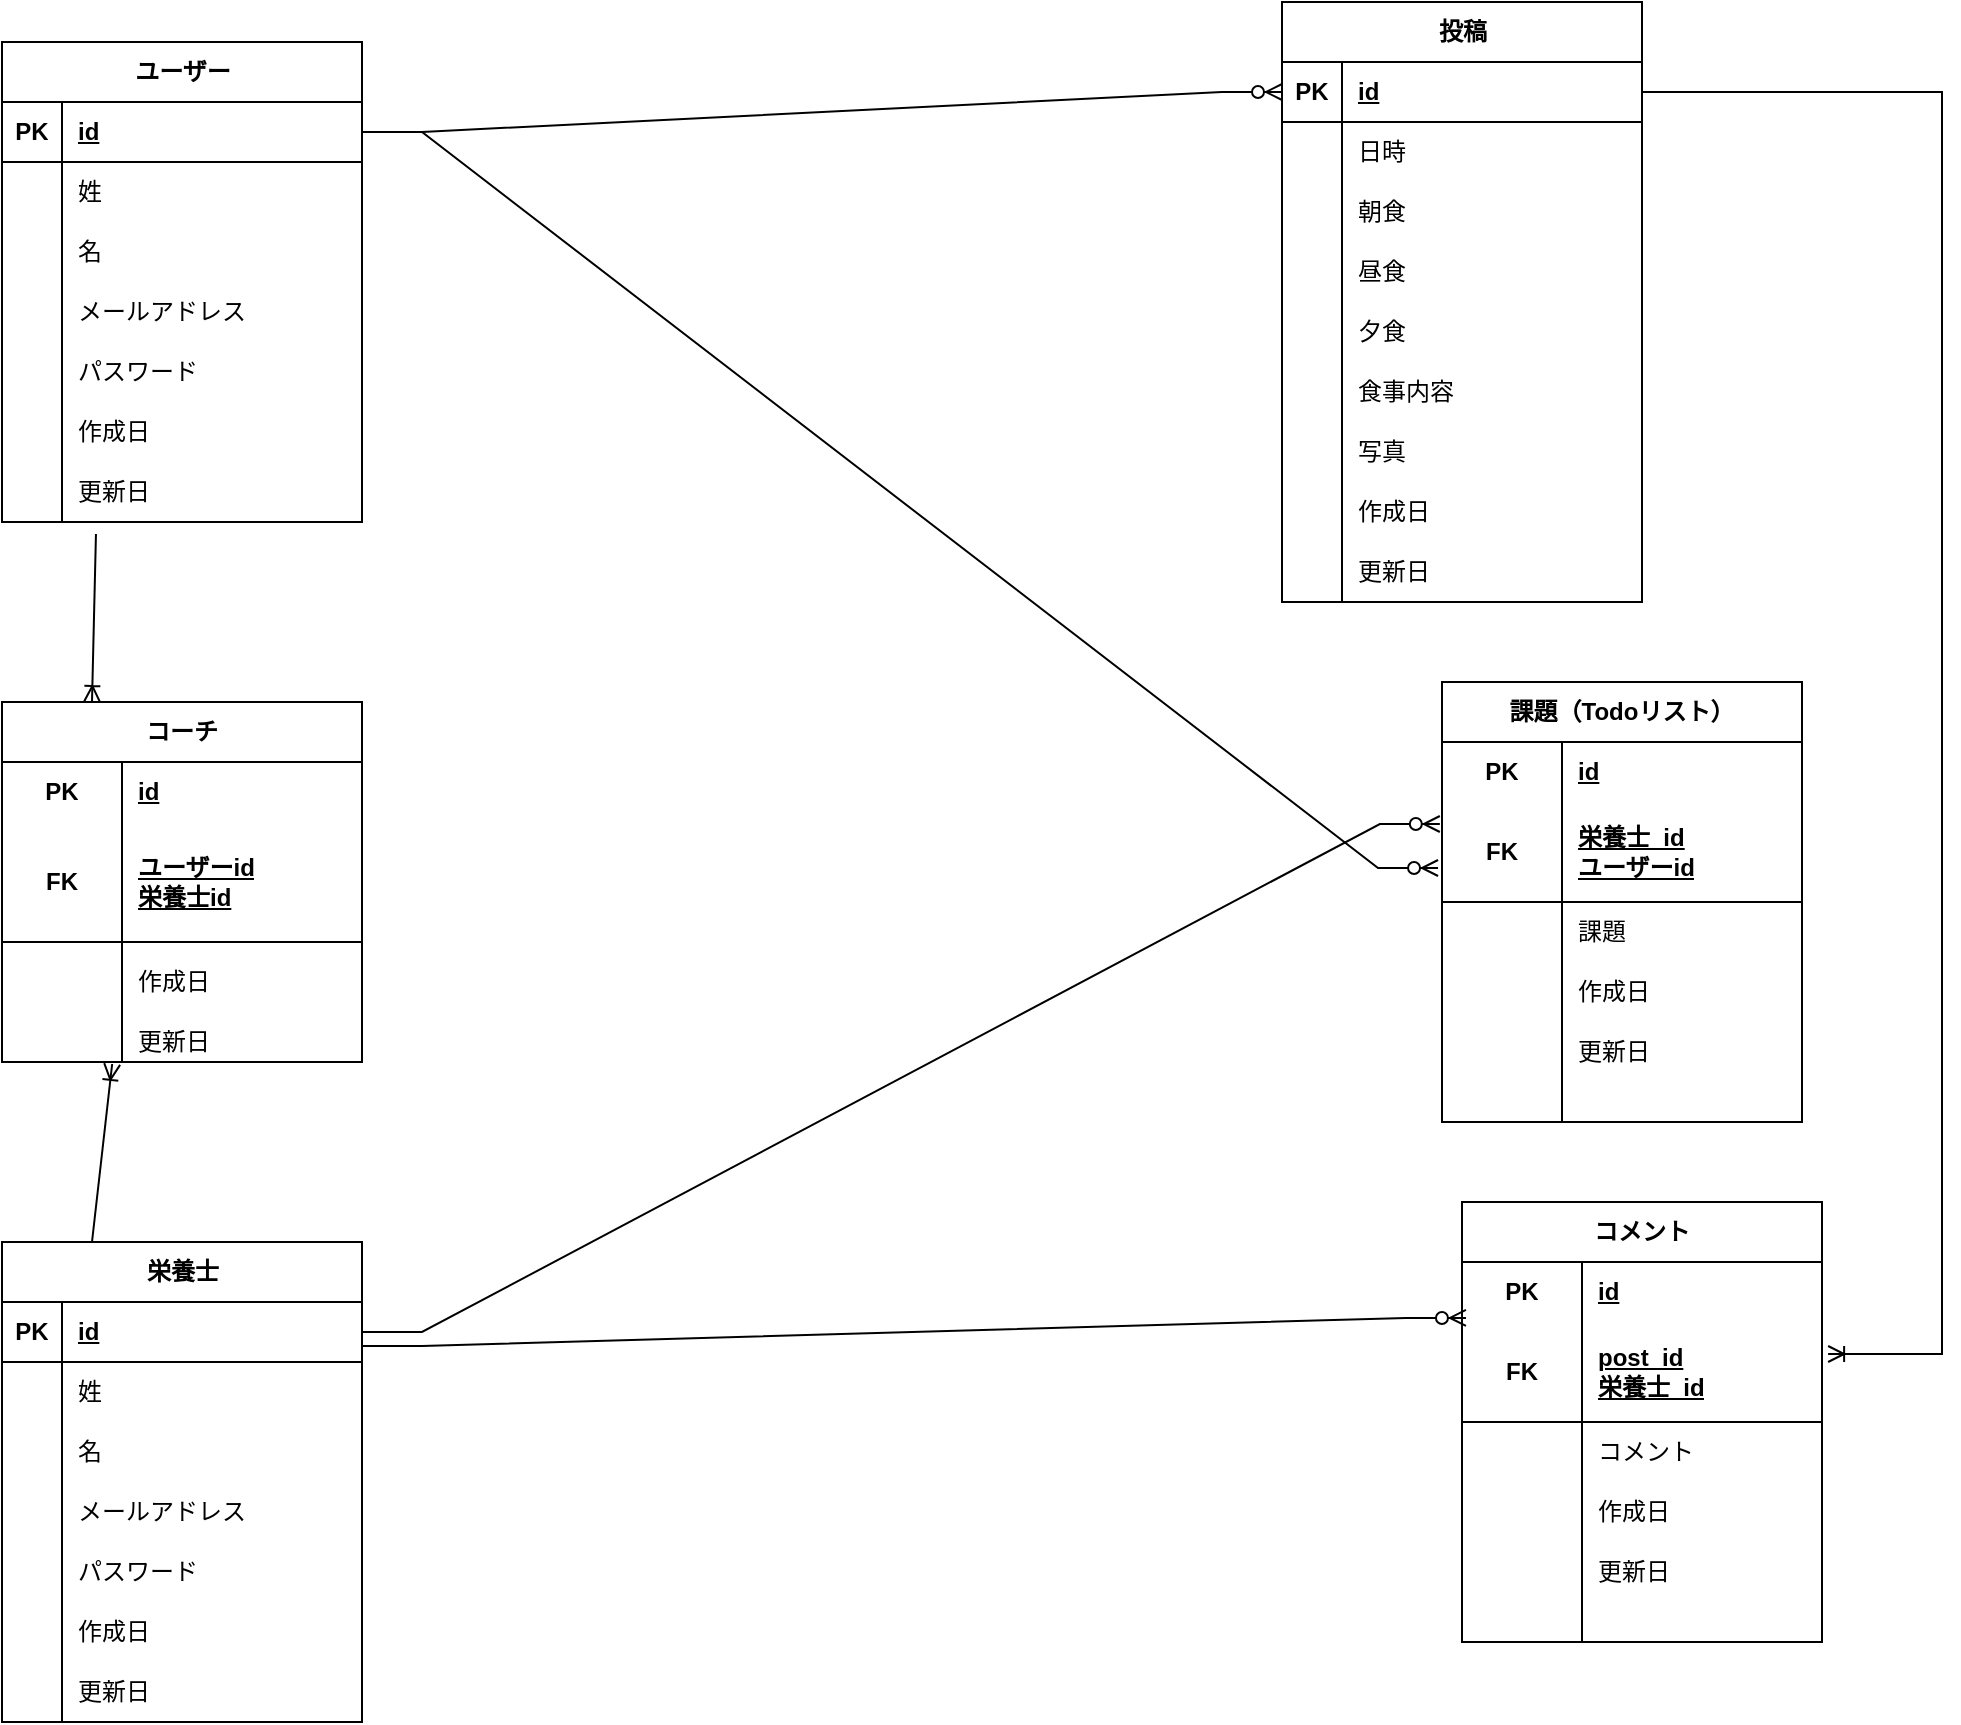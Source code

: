 <mxfile version="22.1.16" type="github" pages="6">
  <diagram name="Page-1" id="03018318-947c-dd8e-b7a3-06fadd420f32">
    <mxGraphModel dx="2233" dy="891" grid="1" gridSize="10" guides="1" tooltips="1" connect="1" arrows="1" fold="1" page="1" pageScale="1" pageWidth="1100" pageHeight="850" background="none" math="0" shadow="0">
      <root>
        <mxCell id="0" />
        <mxCell id="1" parent="0" />
        <mxCell id="7FymyZqYQRA0W6Gg-ok5-44" value="" style="edgeStyle=entityRelationEdgeStyle;fontSize=12;html=1;endArrow=ERzeroToMany;endFill=1;rounded=0;exitX=1;exitY=0.5;exitDx=0;exitDy=0;entryX=0;entryY=0.5;entryDx=0;entryDy=0;" edge="1" parent="1" source="7FymyZqYQRA0W6Gg-ok5-49" target="7FymyZqYQRA0W6Gg-ok5-88">
          <mxGeometry width="100" height="100" relative="1" as="geometry">
            <mxPoint x="452.94" y="80.32" as="sourcePoint" />
            <mxPoint x="580" y="80" as="targetPoint" />
            <Array as="points">
              <mxPoint x="512.94" y="90" />
            </Array>
          </mxGeometry>
        </mxCell>
        <mxCell id="7FymyZqYQRA0W6Gg-ok5-48" value="ユーザー" style="shape=table;startSize=30;container=1;collapsible=1;childLayout=tableLayout;fixedRows=1;rowLines=0;fontStyle=1;align=center;resizeLast=1;html=1;" vertex="1" parent="1">
          <mxGeometry x="-10" y="60" width="180" height="240" as="geometry" />
        </mxCell>
        <mxCell id="7FymyZqYQRA0W6Gg-ok5-49" value="" style="shape=tableRow;horizontal=0;startSize=0;swimlaneHead=0;swimlaneBody=0;fillColor=none;collapsible=0;dropTarget=0;points=[[0,0.5],[1,0.5]];portConstraint=eastwest;top=0;left=0;right=0;bottom=1;" vertex="1" parent="7FymyZqYQRA0W6Gg-ok5-48">
          <mxGeometry y="30" width="180" height="30" as="geometry" />
        </mxCell>
        <mxCell id="7FymyZqYQRA0W6Gg-ok5-50" value="PK" style="shape=partialRectangle;connectable=0;fillColor=none;top=0;left=0;bottom=0;right=0;fontStyle=1;overflow=hidden;whiteSpace=wrap;html=1;" vertex="1" parent="7FymyZqYQRA0W6Gg-ok5-49">
          <mxGeometry width="30" height="30" as="geometry">
            <mxRectangle width="30" height="30" as="alternateBounds" />
          </mxGeometry>
        </mxCell>
        <mxCell id="7FymyZqYQRA0W6Gg-ok5-51" value="id" style="shape=partialRectangle;connectable=0;fillColor=none;top=0;left=0;bottom=0;right=0;align=left;spacingLeft=6;fontStyle=5;overflow=hidden;whiteSpace=wrap;html=1;" vertex="1" parent="7FymyZqYQRA0W6Gg-ok5-49">
          <mxGeometry x="30" width="150" height="30" as="geometry">
            <mxRectangle width="150" height="30" as="alternateBounds" />
          </mxGeometry>
        </mxCell>
        <mxCell id="7FymyZqYQRA0W6Gg-ok5-52" value="" style="shape=tableRow;horizontal=0;startSize=0;swimlaneHead=0;swimlaneBody=0;fillColor=none;collapsible=0;dropTarget=0;points=[[0,0.5],[1,0.5]];portConstraint=eastwest;top=0;left=0;right=0;bottom=0;" vertex="1" parent="7FymyZqYQRA0W6Gg-ok5-48">
          <mxGeometry y="60" width="180" height="30" as="geometry" />
        </mxCell>
        <mxCell id="7FymyZqYQRA0W6Gg-ok5-53" value="" style="shape=partialRectangle;connectable=0;fillColor=none;top=0;left=0;bottom=0;right=0;editable=1;overflow=hidden;whiteSpace=wrap;html=1;" vertex="1" parent="7FymyZqYQRA0W6Gg-ok5-52">
          <mxGeometry width="30" height="30" as="geometry">
            <mxRectangle width="30" height="30" as="alternateBounds" />
          </mxGeometry>
        </mxCell>
        <mxCell id="7FymyZqYQRA0W6Gg-ok5-54" value="姓" style="shape=partialRectangle;connectable=0;fillColor=none;top=0;left=0;bottom=0;right=0;align=left;spacingLeft=6;overflow=hidden;whiteSpace=wrap;html=1;" vertex="1" parent="7FymyZqYQRA0W6Gg-ok5-52">
          <mxGeometry x="30" width="150" height="30" as="geometry">
            <mxRectangle width="150" height="30" as="alternateBounds" />
          </mxGeometry>
        </mxCell>
        <mxCell id="7FymyZqYQRA0W6Gg-ok5-55" value="" style="shape=tableRow;horizontal=0;startSize=0;swimlaneHead=0;swimlaneBody=0;fillColor=none;collapsible=0;dropTarget=0;points=[[0,0.5],[1,0.5]];portConstraint=eastwest;top=0;left=0;right=0;bottom=0;" vertex="1" parent="7FymyZqYQRA0W6Gg-ok5-48">
          <mxGeometry y="90" width="180" height="30" as="geometry" />
        </mxCell>
        <mxCell id="7FymyZqYQRA0W6Gg-ok5-56" value="" style="shape=partialRectangle;connectable=0;fillColor=none;top=0;left=0;bottom=0;right=0;editable=1;overflow=hidden;whiteSpace=wrap;html=1;" vertex="1" parent="7FymyZqYQRA0W6Gg-ok5-55">
          <mxGeometry width="30" height="30" as="geometry">
            <mxRectangle width="30" height="30" as="alternateBounds" />
          </mxGeometry>
        </mxCell>
        <mxCell id="7FymyZqYQRA0W6Gg-ok5-57" value="名" style="shape=partialRectangle;connectable=0;fillColor=none;top=0;left=0;bottom=0;right=0;align=left;spacingLeft=6;overflow=hidden;whiteSpace=wrap;html=1;" vertex="1" parent="7FymyZqYQRA0W6Gg-ok5-55">
          <mxGeometry x="30" width="150" height="30" as="geometry">
            <mxRectangle width="150" height="30" as="alternateBounds" />
          </mxGeometry>
        </mxCell>
        <mxCell id="7FymyZqYQRA0W6Gg-ok5-58" value="" style="shape=tableRow;horizontal=0;startSize=0;swimlaneHead=0;swimlaneBody=0;fillColor=none;collapsible=0;dropTarget=0;points=[[0,0.5],[1,0.5]];portConstraint=eastwest;top=0;left=0;right=0;bottom=0;" vertex="1" parent="7FymyZqYQRA0W6Gg-ok5-48">
          <mxGeometry y="120" width="180" height="30" as="geometry" />
        </mxCell>
        <mxCell id="7FymyZqYQRA0W6Gg-ok5-59" value="" style="shape=partialRectangle;connectable=0;fillColor=none;top=0;left=0;bottom=0;right=0;editable=1;overflow=hidden;whiteSpace=wrap;html=1;" vertex="1" parent="7FymyZqYQRA0W6Gg-ok5-58">
          <mxGeometry width="30" height="30" as="geometry">
            <mxRectangle width="30" height="30" as="alternateBounds" />
          </mxGeometry>
        </mxCell>
        <mxCell id="7FymyZqYQRA0W6Gg-ok5-60" value="メールアドレス" style="shape=partialRectangle;connectable=0;fillColor=none;top=0;left=0;bottom=0;right=0;align=left;spacingLeft=6;overflow=hidden;whiteSpace=wrap;html=1;" vertex="1" parent="7FymyZqYQRA0W6Gg-ok5-58">
          <mxGeometry x="30" width="150" height="30" as="geometry">
            <mxRectangle width="150" height="30" as="alternateBounds" />
          </mxGeometry>
        </mxCell>
        <mxCell id="7FymyZqYQRA0W6Gg-ok5-159" value="" style="shape=tableRow;horizontal=0;startSize=0;swimlaneHead=0;swimlaneBody=0;fillColor=none;collapsible=0;dropTarget=0;points=[[0,0.5],[1,0.5]];portConstraint=eastwest;top=0;left=0;right=0;bottom=0;" vertex="1" parent="7FymyZqYQRA0W6Gg-ok5-48">
          <mxGeometry y="150" width="180" height="30" as="geometry" />
        </mxCell>
        <mxCell id="7FymyZqYQRA0W6Gg-ok5-160" value="" style="shape=partialRectangle;connectable=0;fillColor=none;top=0;left=0;bottom=0;right=0;editable=1;overflow=hidden;whiteSpace=wrap;html=1;" vertex="1" parent="7FymyZqYQRA0W6Gg-ok5-159">
          <mxGeometry width="30" height="30" as="geometry">
            <mxRectangle width="30" height="30" as="alternateBounds" />
          </mxGeometry>
        </mxCell>
        <mxCell id="7FymyZqYQRA0W6Gg-ok5-161" value="パスワード" style="shape=partialRectangle;connectable=0;fillColor=none;top=0;left=0;bottom=0;right=0;align=left;spacingLeft=6;overflow=hidden;whiteSpace=wrap;html=1;" vertex="1" parent="7FymyZqYQRA0W6Gg-ok5-159">
          <mxGeometry x="30" width="150" height="30" as="geometry">
            <mxRectangle width="150" height="30" as="alternateBounds" />
          </mxGeometry>
        </mxCell>
        <mxCell id="7FymyZqYQRA0W6Gg-ok5-162" value="" style="shape=tableRow;horizontal=0;startSize=0;swimlaneHead=0;swimlaneBody=0;fillColor=none;collapsible=0;dropTarget=0;points=[[0,0.5],[1,0.5]];portConstraint=eastwest;top=0;left=0;right=0;bottom=0;" vertex="1" parent="7FymyZqYQRA0W6Gg-ok5-48">
          <mxGeometry y="180" width="180" height="30" as="geometry" />
        </mxCell>
        <mxCell id="7FymyZqYQRA0W6Gg-ok5-163" value="" style="shape=partialRectangle;connectable=0;fillColor=none;top=0;left=0;bottom=0;right=0;editable=1;overflow=hidden;whiteSpace=wrap;html=1;" vertex="1" parent="7FymyZqYQRA0W6Gg-ok5-162">
          <mxGeometry width="30" height="30" as="geometry">
            <mxRectangle width="30" height="30" as="alternateBounds" />
          </mxGeometry>
        </mxCell>
        <mxCell id="7FymyZqYQRA0W6Gg-ok5-164" value="作成日" style="shape=partialRectangle;connectable=0;fillColor=none;top=0;left=0;bottom=0;right=0;align=left;spacingLeft=6;overflow=hidden;whiteSpace=wrap;html=1;" vertex="1" parent="7FymyZqYQRA0W6Gg-ok5-162">
          <mxGeometry x="30" width="150" height="30" as="geometry">
            <mxRectangle width="150" height="30" as="alternateBounds" />
          </mxGeometry>
        </mxCell>
        <mxCell id="7FymyZqYQRA0W6Gg-ok5-166" value="" style="shape=tableRow;horizontal=0;startSize=0;swimlaneHead=0;swimlaneBody=0;fillColor=none;collapsible=0;dropTarget=0;points=[[0,0.5],[1,0.5]];portConstraint=eastwest;top=0;left=0;right=0;bottom=0;" vertex="1" parent="7FymyZqYQRA0W6Gg-ok5-48">
          <mxGeometry y="210" width="180" height="30" as="geometry" />
        </mxCell>
        <mxCell id="7FymyZqYQRA0W6Gg-ok5-167" value="" style="shape=partialRectangle;connectable=0;fillColor=none;top=0;left=0;bottom=0;right=0;editable=1;overflow=hidden;whiteSpace=wrap;html=1;" vertex="1" parent="7FymyZqYQRA0W6Gg-ok5-166">
          <mxGeometry width="30" height="30" as="geometry">
            <mxRectangle width="30" height="30" as="alternateBounds" />
          </mxGeometry>
        </mxCell>
        <mxCell id="7FymyZqYQRA0W6Gg-ok5-168" value="更新日" style="shape=partialRectangle;connectable=0;fillColor=none;top=0;left=0;bottom=0;right=0;align=left;spacingLeft=6;overflow=hidden;whiteSpace=wrap;html=1;" vertex="1" parent="7FymyZqYQRA0W6Gg-ok5-166">
          <mxGeometry x="30" width="150" height="30" as="geometry">
            <mxRectangle width="150" height="30" as="alternateBounds" />
          </mxGeometry>
        </mxCell>
        <mxCell id="7FymyZqYQRA0W6Gg-ok5-87" value="投稿" style="shape=table;startSize=30;container=1;collapsible=1;childLayout=tableLayout;fixedRows=1;rowLines=0;fontStyle=1;align=center;resizeLast=1;html=1;" vertex="1" parent="1">
          <mxGeometry x="630" y="40" width="180" height="300" as="geometry" />
        </mxCell>
        <mxCell id="7FymyZqYQRA0W6Gg-ok5-88" value="" style="shape=tableRow;horizontal=0;startSize=0;swimlaneHead=0;swimlaneBody=0;fillColor=none;collapsible=0;dropTarget=0;points=[[0,0.5],[1,0.5]];portConstraint=eastwest;top=0;left=0;right=0;bottom=1;" vertex="1" parent="7FymyZqYQRA0W6Gg-ok5-87">
          <mxGeometry y="30" width="180" height="30" as="geometry" />
        </mxCell>
        <mxCell id="7FymyZqYQRA0W6Gg-ok5-89" value="PK" style="shape=partialRectangle;connectable=0;fillColor=none;top=0;left=0;bottom=0;right=0;fontStyle=1;overflow=hidden;whiteSpace=wrap;html=1;" vertex="1" parent="7FymyZqYQRA0W6Gg-ok5-88">
          <mxGeometry width="30" height="30" as="geometry">
            <mxRectangle width="30" height="30" as="alternateBounds" />
          </mxGeometry>
        </mxCell>
        <mxCell id="7FymyZqYQRA0W6Gg-ok5-90" value="id" style="shape=partialRectangle;connectable=0;fillColor=none;top=0;left=0;bottom=0;right=0;align=left;spacingLeft=6;fontStyle=5;overflow=hidden;whiteSpace=wrap;html=1;" vertex="1" parent="7FymyZqYQRA0W6Gg-ok5-88">
          <mxGeometry x="30" width="150" height="30" as="geometry">
            <mxRectangle width="150" height="30" as="alternateBounds" />
          </mxGeometry>
        </mxCell>
        <mxCell id="7FymyZqYQRA0W6Gg-ok5-91" value="" style="shape=tableRow;horizontal=0;startSize=0;swimlaneHead=0;swimlaneBody=0;fillColor=none;collapsible=0;dropTarget=0;points=[[0,0.5],[1,0.5]];portConstraint=eastwest;top=0;left=0;right=0;bottom=0;" vertex="1" parent="7FymyZqYQRA0W6Gg-ok5-87">
          <mxGeometry y="60" width="180" height="30" as="geometry" />
        </mxCell>
        <mxCell id="7FymyZqYQRA0W6Gg-ok5-92" value="" style="shape=partialRectangle;connectable=0;fillColor=none;top=0;left=0;bottom=0;right=0;editable=1;overflow=hidden;whiteSpace=wrap;html=1;" vertex="1" parent="7FymyZqYQRA0W6Gg-ok5-91">
          <mxGeometry width="30" height="30" as="geometry">
            <mxRectangle width="30" height="30" as="alternateBounds" />
          </mxGeometry>
        </mxCell>
        <mxCell id="7FymyZqYQRA0W6Gg-ok5-93" value="日時" style="shape=partialRectangle;connectable=0;fillColor=none;top=0;left=0;bottom=0;right=0;align=left;spacingLeft=6;overflow=hidden;whiteSpace=wrap;html=1;" vertex="1" parent="7FymyZqYQRA0W6Gg-ok5-91">
          <mxGeometry x="30" width="150" height="30" as="geometry">
            <mxRectangle width="150" height="30" as="alternateBounds" />
          </mxGeometry>
        </mxCell>
        <mxCell id="7FymyZqYQRA0W6Gg-ok5-94" value="" style="shape=tableRow;horizontal=0;startSize=0;swimlaneHead=0;swimlaneBody=0;fillColor=none;collapsible=0;dropTarget=0;points=[[0,0.5],[1,0.5]];portConstraint=eastwest;top=0;left=0;right=0;bottom=0;" vertex="1" parent="7FymyZqYQRA0W6Gg-ok5-87">
          <mxGeometry y="90" width="180" height="30" as="geometry" />
        </mxCell>
        <mxCell id="7FymyZqYQRA0W6Gg-ok5-95" value="" style="shape=partialRectangle;connectable=0;fillColor=none;top=0;left=0;bottom=0;right=0;editable=1;overflow=hidden;whiteSpace=wrap;html=1;" vertex="1" parent="7FymyZqYQRA0W6Gg-ok5-94">
          <mxGeometry width="30" height="30" as="geometry">
            <mxRectangle width="30" height="30" as="alternateBounds" />
          </mxGeometry>
        </mxCell>
        <mxCell id="7FymyZqYQRA0W6Gg-ok5-96" value="朝食" style="shape=partialRectangle;connectable=0;fillColor=none;top=0;left=0;bottom=0;right=0;align=left;spacingLeft=6;overflow=hidden;whiteSpace=wrap;html=1;" vertex="1" parent="7FymyZqYQRA0W6Gg-ok5-94">
          <mxGeometry x="30" width="150" height="30" as="geometry">
            <mxRectangle width="150" height="30" as="alternateBounds" />
          </mxGeometry>
        </mxCell>
        <mxCell id="7FymyZqYQRA0W6Gg-ok5-97" value="" style="shape=tableRow;horizontal=0;startSize=0;swimlaneHead=0;swimlaneBody=0;fillColor=none;collapsible=0;dropTarget=0;points=[[0,0.5],[1,0.5]];portConstraint=eastwest;top=0;left=0;right=0;bottom=0;" vertex="1" parent="7FymyZqYQRA0W6Gg-ok5-87">
          <mxGeometry y="120" width="180" height="30" as="geometry" />
        </mxCell>
        <mxCell id="7FymyZqYQRA0W6Gg-ok5-98" value="" style="shape=partialRectangle;connectable=0;fillColor=none;top=0;left=0;bottom=0;right=0;editable=1;overflow=hidden;whiteSpace=wrap;html=1;" vertex="1" parent="7FymyZqYQRA0W6Gg-ok5-97">
          <mxGeometry width="30" height="30" as="geometry">
            <mxRectangle width="30" height="30" as="alternateBounds" />
          </mxGeometry>
        </mxCell>
        <mxCell id="7FymyZqYQRA0W6Gg-ok5-99" value="昼食" style="shape=partialRectangle;connectable=0;fillColor=none;top=0;left=0;bottom=0;right=0;align=left;spacingLeft=6;overflow=hidden;whiteSpace=wrap;html=1;" vertex="1" parent="7FymyZqYQRA0W6Gg-ok5-97">
          <mxGeometry x="30" width="150" height="30" as="geometry">
            <mxRectangle width="150" height="30" as="alternateBounds" />
          </mxGeometry>
        </mxCell>
        <mxCell id="7FymyZqYQRA0W6Gg-ok5-131" value="" style="shape=tableRow;horizontal=0;startSize=0;swimlaneHead=0;swimlaneBody=0;fillColor=none;collapsible=0;dropTarget=0;points=[[0,0.5],[1,0.5]];portConstraint=eastwest;top=0;left=0;right=0;bottom=0;" vertex="1" parent="7FymyZqYQRA0W6Gg-ok5-87">
          <mxGeometry y="150" width="180" height="30" as="geometry" />
        </mxCell>
        <mxCell id="7FymyZqYQRA0W6Gg-ok5-132" value="" style="shape=partialRectangle;connectable=0;fillColor=none;top=0;left=0;bottom=0;right=0;editable=1;overflow=hidden;whiteSpace=wrap;html=1;" vertex="1" parent="7FymyZqYQRA0W6Gg-ok5-131">
          <mxGeometry width="30" height="30" as="geometry">
            <mxRectangle width="30" height="30" as="alternateBounds" />
          </mxGeometry>
        </mxCell>
        <mxCell id="7FymyZqYQRA0W6Gg-ok5-133" value="夕食" style="shape=partialRectangle;connectable=0;fillColor=none;top=0;left=0;bottom=0;right=0;align=left;spacingLeft=6;overflow=hidden;whiteSpace=wrap;html=1;" vertex="1" parent="7FymyZqYQRA0W6Gg-ok5-131">
          <mxGeometry x="30" width="150" height="30" as="geometry">
            <mxRectangle width="150" height="30" as="alternateBounds" />
          </mxGeometry>
        </mxCell>
        <mxCell id="7FymyZqYQRA0W6Gg-ok5-150" value="" style="shape=tableRow;horizontal=0;startSize=0;swimlaneHead=0;swimlaneBody=0;fillColor=none;collapsible=0;dropTarget=0;points=[[0,0.5],[1,0.5]];portConstraint=eastwest;top=0;left=0;right=0;bottom=0;" vertex="1" parent="7FymyZqYQRA0W6Gg-ok5-87">
          <mxGeometry y="180" width="180" height="30" as="geometry" />
        </mxCell>
        <mxCell id="7FymyZqYQRA0W6Gg-ok5-151" value="" style="shape=partialRectangle;connectable=0;fillColor=none;top=0;left=0;bottom=0;right=0;editable=1;overflow=hidden;whiteSpace=wrap;html=1;" vertex="1" parent="7FymyZqYQRA0W6Gg-ok5-150">
          <mxGeometry width="30" height="30" as="geometry">
            <mxRectangle width="30" height="30" as="alternateBounds" />
          </mxGeometry>
        </mxCell>
        <mxCell id="7FymyZqYQRA0W6Gg-ok5-152" value="食事内容" style="shape=partialRectangle;connectable=0;fillColor=none;top=0;left=0;bottom=0;right=0;align=left;spacingLeft=6;overflow=hidden;whiteSpace=wrap;html=1;" vertex="1" parent="7FymyZqYQRA0W6Gg-ok5-150">
          <mxGeometry x="30" width="150" height="30" as="geometry">
            <mxRectangle width="150" height="30" as="alternateBounds" />
          </mxGeometry>
        </mxCell>
        <mxCell id="7FymyZqYQRA0W6Gg-ok5-153" value="" style="shape=tableRow;horizontal=0;startSize=0;swimlaneHead=0;swimlaneBody=0;fillColor=none;collapsible=0;dropTarget=0;points=[[0,0.5],[1,0.5]];portConstraint=eastwest;top=0;left=0;right=0;bottom=0;" vertex="1" parent="7FymyZqYQRA0W6Gg-ok5-87">
          <mxGeometry y="210" width="180" height="30" as="geometry" />
        </mxCell>
        <mxCell id="7FymyZqYQRA0W6Gg-ok5-154" value="" style="shape=partialRectangle;connectable=0;fillColor=none;top=0;left=0;bottom=0;right=0;editable=1;overflow=hidden;whiteSpace=wrap;html=1;" vertex="1" parent="7FymyZqYQRA0W6Gg-ok5-153">
          <mxGeometry width="30" height="30" as="geometry">
            <mxRectangle width="30" height="30" as="alternateBounds" />
          </mxGeometry>
        </mxCell>
        <mxCell id="7FymyZqYQRA0W6Gg-ok5-155" value="写真" style="shape=partialRectangle;connectable=0;fillColor=none;top=0;left=0;bottom=0;right=0;align=left;spacingLeft=6;overflow=hidden;whiteSpace=wrap;html=1;" vertex="1" parent="7FymyZqYQRA0W6Gg-ok5-153">
          <mxGeometry x="30" width="150" height="30" as="geometry">
            <mxRectangle width="150" height="30" as="alternateBounds" />
          </mxGeometry>
        </mxCell>
        <mxCell id="7FymyZqYQRA0W6Gg-ok5-156" value="" style="shape=tableRow;horizontal=0;startSize=0;swimlaneHead=0;swimlaneBody=0;fillColor=none;collapsible=0;dropTarget=0;points=[[0,0.5],[1,0.5]];portConstraint=eastwest;top=0;left=0;right=0;bottom=0;" vertex="1" parent="7FymyZqYQRA0W6Gg-ok5-87">
          <mxGeometry y="240" width="180" height="30" as="geometry" />
        </mxCell>
        <mxCell id="7FymyZqYQRA0W6Gg-ok5-157" value="" style="shape=partialRectangle;connectable=0;fillColor=none;top=0;left=0;bottom=0;right=0;editable=1;overflow=hidden;whiteSpace=wrap;html=1;" vertex="1" parent="7FymyZqYQRA0W6Gg-ok5-156">
          <mxGeometry width="30" height="30" as="geometry">
            <mxRectangle width="30" height="30" as="alternateBounds" />
          </mxGeometry>
        </mxCell>
        <mxCell id="7FymyZqYQRA0W6Gg-ok5-158" value="作成日" style="shape=partialRectangle;connectable=0;fillColor=none;top=0;left=0;bottom=0;right=0;align=left;spacingLeft=6;overflow=hidden;whiteSpace=wrap;html=1;" vertex="1" parent="7FymyZqYQRA0W6Gg-ok5-156">
          <mxGeometry x="30" width="150" height="30" as="geometry">
            <mxRectangle width="150" height="30" as="alternateBounds" />
          </mxGeometry>
        </mxCell>
        <mxCell id="7FymyZqYQRA0W6Gg-ok5-248" value="" style="shape=tableRow;horizontal=0;startSize=0;swimlaneHead=0;swimlaneBody=0;fillColor=none;collapsible=0;dropTarget=0;points=[[0,0.5],[1,0.5]];portConstraint=eastwest;top=0;left=0;right=0;bottom=0;" vertex="1" parent="7FymyZqYQRA0W6Gg-ok5-87">
          <mxGeometry y="270" width="180" height="30" as="geometry" />
        </mxCell>
        <mxCell id="7FymyZqYQRA0W6Gg-ok5-249" value="" style="shape=partialRectangle;connectable=0;fillColor=none;top=0;left=0;bottom=0;right=0;editable=1;overflow=hidden;whiteSpace=wrap;html=1;" vertex="1" parent="7FymyZqYQRA0W6Gg-ok5-248">
          <mxGeometry width="30" height="30" as="geometry">
            <mxRectangle width="30" height="30" as="alternateBounds" />
          </mxGeometry>
        </mxCell>
        <mxCell id="7FymyZqYQRA0W6Gg-ok5-250" value="更新日" style="shape=partialRectangle;connectable=0;fillColor=none;top=0;left=0;bottom=0;right=0;align=left;spacingLeft=6;overflow=hidden;whiteSpace=wrap;html=1;" vertex="1" parent="7FymyZqYQRA0W6Gg-ok5-248">
          <mxGeometry x="30" width="150" height="30" as="geometry">
            <mxRectangle width="150" height="30" as="alternateBounds" />
          </mxGeometry>
        </mxCell>
        <mxCell id="7FymyZqYQRA0W6Gg-ok5-170" value="栄養士" style="shape=table;startSize=30;container=1;collapsible=1;childLayout=tableLayout;fixedRows=1;rowLines=0;fontStyle=1;align=center;resizeLast=1;html=1;" vertex="1" parent="1">
          <mxGeometry x="-10" y="660" width="180" height="240" as="geometry" />
        </mxCell>
        <mxCell id="7FymyZqYQRA0W6Gg-ok5-171" value="" style="shape=tableRow;horizontal=0;startSize=0;swimlaneHead=0;swimlaneBody=0;fillColor=none;collapsible=0;dropTarget=0;points=[[0,0.5],[1,0.5]];portConstraint=eastwest;top=0;left=0;right=0;bottom=1;" vertex="1" parent="7FymyZqYQRA0W6Gg-ok5-170">
          <mxGeometry y="30" width="180" height="30" as="geometry" />
        </mxCell>
        <mxCell id="7FymyZqYQRA0W6Gg-ok5-172" value="PK" style="shape=partialRectangle;connectable=0;fillColor=none;top=0;left=0;bottom=0;right=0;fontStyle=1;overflow=hidden;whiteSpace=wrap;html=1;" vertex="1" parent="7FymyZqYQRA0W6Gg-ok5-171">
          <mxGeometry width="30" height="30" as="geometry">
            <mxRectangle width="30" height="30" as="alternateBounds" />
          </mxGeometry>
        </mxCell>
        <mxCell id="7FymyZqYQRA0W6Gg-ok5-173" value="id" style="shape=partialRectangle;connectable=0;fillColor=none;top=0;left=0;bottom=0;right=0;align=left;spacingLeft=6;fontStyle=5;overflow=hidden;whiteSpace=wrap;html=1;" vertex="1" parent="7FymyZqYQRA0W6Gg-ok5-171">
          <mxGeometry x="30" width="150" height="30" as="geometry">
            <mxRectangle width="150" height="30" as="alternateBounds" />
          </mxGeometry>
        </mxCell>
        <mxCell id="7FymyZqYQRA0W6Gg-ok5-174" value="" style="shape=tableRow;horizontal=0;startSize=0;swimlaneHead=0;swimlaneBody=0;fillColor=none;collapsible=0;dropTarget=0;points=[[0,0.5],[1,0.5]];portConstraint=eastwest;top=0;left=0;right=0;bottom=0;" vertex="1" parent="7FymyZqYQRA0W6Gg-ok5-170">
          <mxGeometry y="60" width="180" height="30" as="geometry" />
        </mxCell>
        <mxCell id="7FymyZqYQRA0W6Gg-ok5-175" value="" style="shape=partialRectangle;connectable=0;fillColor=none;top=0;left=0;bottom=0;right=0;editable=1;overflow=hidden;whiteSpace=wrap;html=1;" vertex="1" parent="7FymyZqYQRA0W6Gg-ok5-174">
          <mxGeometry width="30" height="30" as="geometry">
            <mxRectangle width="30" height="30" as="alternateBounds" />
          </mxGeometry>
        </mxCell>
        <mxCell id="7FymyZqYQRA0W6Gg-ok5-176" value="姓" style="shape=partialRectangle;connectable=0;fillColor=none;top=0;left=0;bottom=0;right=0;align=left;spacingLeft=6;overflow=hidden;whiteSpace=wrap;html=1;" vertex="1" parent="7FymyZqYQRA0W6Gg-ok5-174">
          <mxGeometry x="30" width="150" height="30" as="geometry">
            <mxRectangle width="150" height="30" as="alternateBounds" />
          </mxGeometry>
        </mxCell>
        <mxCell id="7FymyZqYQRA0W6Gg-ok5-177" value="" style="shape=tableRow;horizontal=0;startSize=0;swimlaneHead=0;swimlaneBody=0;fillColor=none;collapsible=0;dropTarget=0;points=[[0,0.5],[1,0.5]];portConstraint=eastwest;top=0;left=0;right=0;bottom=0;" vertex="1" parent="7FymyZqYQRA0W6Gg-ok5-170">
          <mxGeometry y="90" width="180" height="30" as="geometry" />
        </mxCell>
        <mxCell id="7FymyZqYQRA0W6Gg-ok5-178" value="" style="shape=partialRectangle;connectable=0;fillColor=none;top=0;left=0;bottom=0;right=0;editable=1;overflow=hidden;whiteSpace=wrap;html=1;" vertex="1" parent="7FymyZqYQRA0W6Gg-ok5-177">
          <mxGeometry width="30" height="30" as="geometry">
            <mxRectangle width="30" height="30" as="alternateBounds" />
          </mxGeometry>
        </mxCell>
        <mxCell id="7FymyZqYQRA0W6Gg-ok5-179" value="名" style="shape=partialRectangle;connectable=0;fillColor=none;top=0;left=0;bottom=0;right=0;align=left;spacingLeft=6;overflow=hidden;whiteSpace=wrap;html=1;" vertex="1" parent="7FymyZqYQRA0W6Gg-ok5-177">
          <mxGeometry x="30" width="150" height="30" as="geometry">
            <mxRectangle width="150" height="30" as="alternateBounds" />
          </mxGeometry>
        </mxCell>
        <mxCell id="7FymyZqYQRA0W6Gg-ok5-180" value="" style="shape=tableRow;horizontal=0;startSize=0;swimlaneHead=0;swimlaneBody=0;fillColor=none;collapsible=0;dropTarget=0;points=[[0,0.5],[1,0.5]];portConstraint=eastwest;top=0;left=0;right=0;bottom=0;" vertex="1" parent="7FymyZqYQRA0W6Gg-ok5-170">
          <mxGeometry y="120" width="180" height="30" as="geometry" />
        </mxCell>
        <mxCell id="7FymyZqYQRA0W6Gg-ok5-181" value="" style="shape=partialRectangle;connectable=0;fillColor=none;top=0;left=0;bottom=0;right=0;editable=1;overflow=hidden;whiteSpace=wrap;html=1;" vertex="1" parent="7FymyZqYQRA0W6Gg-ok5-180">
          <mxGeometry width="30" height="30" as="geometry">
            <mxRectangle width="30" height="30" as="alternateBounds" />
          </mxGeometry>
        </mxCell>
        <mxCell id="7FymyZqYQRA0W6Gg-ok5-182" value="メールアドレス" style="shape=partialRectangle;connectable=0;fillColor=none;top=0;left=0;bottom=0;right=0;align=left;spacingLeft=6;overflow=hidden;whiteSpace=wrap;html=1;" vertex="1" parent="7FymyZqYQRA0W6Gg-ok5-180">
          <mxGeometry x="30" width="150" height="30" as="geometry">
            <mxRectangle width="150" height="30" as="alternateBounds" />
          </mxGeometry>
        </mxCell>
        <mxCell id="7FymyZqYQRA0W6Gg-ok5-183" value="" style="shape=tableRow;horizontal=0;startSize=0;swimlaneHead=0;swimlaneBody=0;fillColor=none;collapsible=0;dropTarget=0;points=[[0,0.5],[1,0.5]];portConstraint=eastwest;top=0;left=0;right=0;bottom=0;" vertex="1" parent="7FymyZqYQRA0W6Gg-ok5-170">
          <mxGeometry y="150" width="180" height="30" as="geometry" />
        </mxCell>
        <mxCell id="7FymyZqYQRA0W6Gg-ok5-184" value="" style="shape=partialRectangle;connectable=0;fillColor=none;top=0;left=0;bottom=0;right=0;editable=1;overflow=hidden;whiteSpace=wrap;html=1;" vertex="1" parent="7FymyZqYQRA0W6Gg-ok5-183">
          <mxGeometry width="30" height="30" as="geometry">
            <mxRectangle width="30" height="30" as="alternateBounds" />
          </mxGeometry>
        </mxCell>
        <mxCell id="7FymyZqYQRA0W6Gg-ok5-185" value="パスワード" style="shape=partialRectangle;connectable=0;fillColor=none;top=0;left=0;bottom=0;right=0;align=left;spacingLeft=6;overflow=hidden;whiteSpace=wrap;html=1;" vertex="1" parent="7FymyZqYQRA0W6Gg-ok5-183">
          <mxGeometry x="30" width="150" height="30" as="geometry">
            <mxRectangle width="150" height="30" as="alternateBounds" />
          </mxGeometry>
        </mxCell>
        <mxCell id="7FymyZqYQRA0W6Gg-ok5-186" value="" style="shape=tableRow;horizontal=0;startSize=0;swimlaneHead=0;swimlaneBody=0;fillColor=none;collapsible=0;dropTarget=0;points=[[0,0.5],[1,0.5]];portConstraint=eastwest;top=0;left=0;right=0;bottom=0;" vertex="1" parent="7FymyZqYQRA0W6Gg-ok5-170">
          <mxGeometry y="180" width="180" height="30" as="geometry" />
        </mxCell>
        <mxCell id="7FymyZqYQRA0W6Gg-ok5-187" value="" style="shape=partialRectangle;connectable=0;fillColor=none;top=0;left=0;bottom=0;right=0;editable=1;overflow=hidden;whiteSpace=wrap;html=1;" vertex="1" parent="7FymyZqYQRA0W6Gg-ok5-186">
          <mxGeometry width="30" height="30" as="geometry">
            <mxRectangle width="30" height="30" as="alternateBounds" />
          </mxGeometry>
        </mxCell>
        <mxCell id="7FymyZqYQRA0W6Gg-ok5-188" value="作成日" style="shape=partialRectangle;connectable=0;fillColor=none;top=0;left=0;bottom=0;right=0;align=left;spacingLeft=6;overflow=hidden;whiteSpace=wrap;html=1;" vertex="1" parent="7FymyZqYQRA0W6Gg-ok5-186">
          <mxGeometry x="30" width="150" height="30" as="geometry">
            <mxRectangle width="150" height="30" as="alternateBounds" />
          </mxGeometry>
        </mxCell>
        <mxCell id="7FymyZqYQRA0W6Gg-ok5-189" value="" style="shape=tableRow;horizontal=0;startSize=0;swimlaneHead=0;swimlaneBody=0;fillColor=none;collapsible=0;dropTarget=0;points=[[0,0.5],[1,0.5]];portConstraint=eastwest;top=0;left=0;right=0;bottom=0;" vertex="1" parent="7FymyZqYQRA0W6Gg-ok5-170">
          <mxGeometry y="210" width="180" height="30" as="geometry" />
        </mxCell>
        <mxCell id="7FymyZqYQRA0W6Gg-ok5-190" value="" style="shape=partialRectangle;connectable=0;fillColor=none;top=0;left=0;bottom=0;right=0;editable=1;overflow=hidden;whiteSpace=wrap;html=1;" vertex="1" parent="7FymyZqYQRA0W6Gg-ok5-189">
          <mxGeometry width="30" height="30" as="geometry">
            <mxRectangle width="30" height="30" as="alternateBounds" />
          </mxGeometry>
        </mxCell>
        <mxCell id="7FymyZqYQRA0W6Gg-ok5-191" value="更新日" style="shape=partialRectangle;connectable=0;fillColor=none;top=0;left=0;bottom=0;right=0;align=left;spacingLeft=6;overflow=hidden;whiteSpace=wrap;html=1;" vertex="1" parent="7FymyZqYQRA0W6Gg-ok5-189">
          <mxGeometry x="30" width="150" height="30" as="geometry">
            <mxRectangle width="150" height="30" as="alternateBounds" />
          </mxGeometry>
        </mxCell>
        <mxCell id="7FymyZqYQRA0W6Gg-ok5-196" value="" style="fontSize=12;html=1;endArrow=ERoneToMany;rounded=0;labelBackgroundColor=default;strokeColor=default;align=center;verticalAlign=middle;fontFamily=Helvetica;fontColor=default;shape=connector;exitX=0.25;exitY=0;exitDx=0;exitDy=0;entryX=0.306;entryY=1.05;entryDx=0;entryDy=0;entryPerimeter=0;" edge="1" parent="1" source="7FymyZqYQRA0W6Gg-ok5-170" target="7FymyZqYQRA0W6Gg-ok5-286">
          <mxGeometry width="100" height="100" relative="1" as="geometry">
            <mxPoint x="40" y="620" as="sourcePoint" />
            <mxPoint x="30" y="550" as="targetPoint" />
          </mxGeometry>
        </mxCell>
        <mxCell id="7FymyZqYQRA0W6Gg-ok5-199" value="" style="edgeStyle=entityRelationEdgeStyle;fontSize=12;html=1;endArrow=ERzeroToMany;endFill=1;rounded=0;exitX=1;exitY=0.5;exitDx=0;exitDy=0;entryX=-0.006;entryY=0.22;entryDx=0;entryDy=0;entryPerimeter=0;" edge="1" parent="1" source="7FymyZqYQRA0W6Gg-ok5-171" target="7FymyZqYQRA0W6Gg-ok5-215">
          <mxGeometry width="100" height="100" relative="1" as="geometry">
            <mxPoint x="170" y="430" as="sourcePoint" />
            <mxPoint x="700" y="450" as="targetPoint" />
            <Array as="points">
              <mxPoint x="512.94" y="415" />
              <mxPoint x="700" y="410" />
              <mxPoint x="690" y="450" />
            </Array>
          </mxGeometry>
        </mxCell>
        <mxCell id="7FymyZqYQRA0W6Gg-ok5-200" value="" style="edgeStyle=entityRelationEdgeStyle;fontSize=12;html=1;endArrow=ERzeroToMany;endFill=1;rounded=0;entryX=0.011;entryY=0.933;entryDx=0;entryDy=0;entryPerimeter=0;exitX=1;exitY=0.733;exitDx=0;exitDy=0;exitPerimeter=0;" edge="1" parent="1" source="7FymyZqYQRA0W6Gg-ok5-171" target="7FymyZqYQRA0W6Gg-ok5-255">
          <mxGeometry width="100" height="100" relative="1" as="geometry">
            <mxPoint x="180" y="700" as="sourcePoint" />
            <mxPoint x="726.62" y="802.66" as="targetPoint" />
            <Array as="points">
              <mxPoint x="524.56" y="812.66" />
              <mxPoint x="710" y="740" />
              <mxPoint x="710" y="730" />
            </Array>
          </mxGeometry>
        </mxCell>
        <mxCell id="7FymyZqYQRA0W6Gg-ok5-211" value="課題（Todoリスト）" style="shape=table;startSize=30;container=1;collapsible=1;childLayout=tableLayout;fixedRows=1;rowLines=0;fontStyle=1;align=center;resizeLast=1;html=1;whiteSpace=wrap;fontFamily=Helvetica;fontSize=12;fontColor=default;" vertex="1" parent="1">
          <mxGeometry x="710" y="380" width="180" height="220" as="geometry" />
        </mxCell>
        <mxCell id="7FymyZqYQRA0W6Gg-ok5-212" value="" style="shape=tableRow;horizontal=0;startSize=0;swimlaneHead=0;swimlaneBody=0;fillColor=none;collapsible=0;dropTarget=0;points=[[0,0.5],[1,0.5]];portConstraint=eastwest;top=0;left=0;right=0;bottom=0;html=1;fontFamily=Helvetica;fontSize=12;fontColor=default;" vertex="1" parent="7FymyZqYQRA0W6Gg-ok5-211">
          <mxGeometry y="30" width="180" height="30" as="geometry" />
        </mxCell>
        <mxCell id="7FymyZqYQRA0W6Gg-ok5-213" value="PK" style="shape=partialRectangle;connectable=0;fillColor=none;top=0;left=0;bottom=0;right=0;fontStyle=1;overflow=hidden;html=1;whiteSpace=wrap;fontFamily=Helvetica;fontSize=12;fontColor=default;" vertex="1" parent="7FymyZqYQRA0W6Gg-ok5-212">
          <mxGeometry width="60" height="30" as="geometry">
            <mxRectangle width="60" height="30" as="alternateBounds" />
          </mxGeometry>
        </mxCell>
        <mxCell id="7FymyZqYQRA0W6Gg-ok5-214" value="id" style="shape=partialRectangle;connectable=0;fillColor=none;top=0;left=0;bottom=0;right=0;align=left;spacingLeft=6;fontStyle=5;overflow=hidden;html=1;whiteSpace=wrap;fontFamily=Helvetica;fontSize=12;fontColor=default;" vertex="1" parent="7FymyZqYQRA0W6Gg-ok5-212">
          <mxGeometry x="60" width="120" height="30" as="geometry">
            <mxRectangle width="120" height="30" as="alternateBounds" />
          </mxGeometry>
        </mxCell>
        <mxCell id="7FymyZqYQRA0W6Gg-ok5-215" value="" style="shape=tableRow;horizontal=0;startSize=0;swimlaneHead=0;swimlaneBody=0;fillColor=none;collapsible=0;dropTarget=0;points=[[0,0.5],[1,0.5]];portConstraint=eastwest;top=0;left=0;right=0;bottom=1;html=1;fontFamily=Helvetica;fontSize=12;fontColor=default;" vertex="1" parent="7FymyZqYQRA0W6Gg-ok5-211">
          <mxGeometry y="60" width="180" height="50" as="geometry" />
        </mxCell>
        <mxCell id="7FymyZqYQRA0W6Gg-ok5-216" value="FK" style="shape=partialRectangle;connectable=0;fillColor=none;top=0;left=0;bottom=0;right=0;fontStyle=1;overflow=hidden;html=1;whiteSpace=wrap;fontFamily=Helvetica;fontSize=12;fontColor=default;" vertex="1" parent="7FymyZqYQRA0W6Gg-ok5-215">
          <mxGeometry width="60" height="50" as="geometry">
            <mxRectangle width="60" height="50" as="alternateBounds" />
          </mxGeometry>
        </mxCell>
        <mxCell id="7FymyZqYQRA0W6Gg-ok5-217" value="栄養士_id&lt;br&gt;ユーザーid" style="shape=partialRectangle;connectable=0;fillColor=none;top=0;left=0;bottom=0;right=0;align=left;spacingLeft=6;fontStyle=5;overflow=hidden;html=1;whiteSpace=wrap;fontFamily=Helvetica;fontSize=12;fontColor=default;" vertex="1" parent="7FymyZqYQRA0W6Gg-ok5-215">
          <mxGeometry x="60" width="120" height="50" as="geometry">
            <mxRectangle width="120" height="50" as="alternateBounds" />
          </mxGeometry>
        </mxCell>
        <mxCell id="7FymyZqYQRA0W6Gg-ok5-218" value="" style="shape=tableRow;horizontal=0;startSize=0;swimlaneHead=0;swimlaneBody=0;fillColor=none;collapsible=0;dropTarget=0;points=[[0,0.5],[1,0.5]];portConstraint=eastwest;top=0;left=0;right=0;bottom=0;html=1;fontFamily=Helvetica;fontSize=12;fontColor=default;" vertex="1" parent="7FymyZqYQRA0W6Gg-ok5-211">
          <mxGeometry y="110" width="180" height="30" as="geometry" />
        </mxCell>
        <mxCell id="7FymyZqYQRA0W6Gg-ok5-219" value="" style="shape=partialRectangle;connectable=0;fillColor=none;top=0;left=0;bottom=0;right=0;editable=1;overflow=hidden;html=1;whiteSpace=wrap;fontFamily=Helvetica;fontSize=12;fontColor=default;" vertex="1" parent="7FymyZqYQRA0W6Gg-ok5-218">
          <mxGeometry width="60" height="30" as="geometry">
            <mxRectangle width="60" height="30" as="alternateBounds" />
          </mxGeometry>
        </mxCell>
        <mxCell id="7FymyZqYQRA0W6Gg-ok5-220" value="課題" style="shape=partialRectangle;connectable=0;fillColor=none;top=0;left=0;bottom=0;right=0;align=left;spacingLeft=6;overflow=hidden;html=1;whiteSpace=wrap;fontFamily=Helvetica;fontSize=12;fontColor=default;" vertex="1" parent="7FymyZqYQRA0W6Gg-ok5-218">
          <mxGeometry x="60" width="120" height="30" as="geometry">
            <mxRectangle width="120" height="30" as="alternateBounds" />
          </mxGeometry>
        </mxCell>
        <mxCell id="7FymyZqYQRA0W6Gg-ok5-221" value="" style="shape=tableRow;horizontal=0;startSize=0;swimlaneHead=0;swimlaneBody=0;fillColor=none;collapsible=0;dropTarget=0;points=[[0,0.5],[1,0.5]];portConstraint=eastwest;top=0;left=0;right=0;bottom=0;html=1;fontFamily=Helvetica;fontSize=12;fontColor=default;" vertex="1" parent="7FymyZqYQRA0W6Gg-ok5-211">
          <mxGeometry y="140" width="180" height="30" as="geometry" />
        </mxCell>
        <mxCell id="7FymyZqYQRA0W6Gg-ok5-222" value="" style="shape=partialRectangle;connectable=0;fillColor=none;top=0;left=0;bottom=0;right=0;editable=1;overflow=hidden;html=1;whiteSpace=wrap;fontFamily=Helvetica;fontSize=12;fontColor=default;" vertex="1" parent="7FymyZqYQRA0W6Gg-ok5-221">
          <mxGeometry width="60" height="30" as="geometry">
            <mxRectangle width="60" height="30" as="alternateBounds" />
          </mxGeometry>
        </mxCell>
        <mxCell id="7FymyZqYQRA0W6Gg-ok5-223" value="作成日" style="shape=partialRectangle;connectable=0;fillColor=none;top=0;left=0;bottom=0;right=0;align=left;spacingLeft=6;overflow=hidden;html=1;whiteSpace=wrap;fontFamily=Helvetica;fontSize=12;fontColor=default;" vertex="1" parent="7FymyZqYQRA0W6Gg-ok5-221">
          <mxGeometry x="60" width="120" height="30" as="geometry">
            <mxRectangle width="120" height="30" as="alternateBounds" />
          </mxGeometry>
        </mxCell>
        <mxCell id="7FymyZqYQRA0W6Gg-ok5-239" value="" style="shape=tableRow;horizontal=0;startSize=0;swimlaneHead=0;swimlaneBody=0;fillColor=none;collapsible=0;dropTarget=0;points=[[0,0.5],[1,0.5]];portConstraint=eastwest;top=0;left=0;right=0;bottom=0;html=1;fontFamily=Helvetica;fontSize=12;fontColor=default;" vertex="1" parent="7FymyZqYQRA0W6Gg-ok5-211">
          <mxGeometry y="170" width="180" height="30" as="geometry" />
        </mxCell>
        <mxCell id="7FymyZqYQRA0W6Gg-ok5-240" value="" style="shape=partialRectangle;connectable=0;fillColor=none;top=0;left=0;bottom=0;right=0;editable=1;overflow=hidden;html=1;whiteSpace=wrap;fontFamily=Helvetica;fontSize=12;fontColor=default;" vertex="1" parent="7FymyZqYQRA0W6Gg-ok5-239">
          <mxGeometry width="60" height="30" as="geometry">
            <mxRectangle width="60" height="30" as="alternateBounds" />
          </mxGeometry>
        </mxCell>
        <mxCell id="7FymyZqYQRA0W6Gg-ok5-241" value="更新日" style="shape=partialRectangle;connectable=0;fillColor=none;top=0;left=0;bottom=0;right=0;align=left;spacingLeft=6;overflow=hidden;html=1;whiteSpace=wrap;fontFamily=Helvetica;fontSize=12;fontColor=default;" vertex="1" parent="7FymyZqYQRA0W6Gg-ok5-239">
          <mxGeometry x="60" width="120" height="30" as="geometry">
            <mxRectangle width="120" height="30" as="alternateBounds" />
          </mxGeometry>
        </mxCell>
        <mxCell id="7FymyZqYQRA0W6Gg-ok5-242" value="" style="shape=tableRow;horizontal=0;startSize=0;swimlaneHead=0;swimlaneBody=0;fillColor=none;collapsible=0;dropTarget=0;points=[[0,0.5],[1,0.5]];portConstraint=eastwest;top=0;left=0;right=0;bottom=1;html=1;fontFamily=Helvetica;fontSize=12;fontColor=default;" vertex="1" parent="7FymyZqYQRA0W6Gg-ok5-211">
          <mxGeometry y="200" width="180" height="20" as="geometry" />
        </mxCell>
        <mxCell id="7FymyZqYQRA0W6Gg-ok5-243" value="" style="shape=partialRectangle;connectable=0;fillColor=none;top=0;left=0;bottom=0;right=0;fontStyle=1;overflow=hidden;html=1;whiteSpace=wrap;fontFamily=Helvetica;fontSize=12;fontColor=default;" vertex="1" parent="7FymyZqYQRA0W6Gg-ok5-242">
          <mxGeometry width="60" height="20" as="geometry">
            <mxRectangle width="60" height="20" as="alternateBounds" />
          </mxGeometry>
        </mxCell>
        <mxCell id="7FymyZqYQRA0W6Gg-ok5-244" value="" style="shape=partialRectangle;connectable=0;fillColor=none;top=0;left=0;bottom=0;right=0;align=left;spacingLeft=6;fontStyle=5;overflow=hidden;html=1;whiteSpace=wrap;fontFamily=Helvetica;fontSize=12;fontColor=default;" vertex="1" parent="7FymyZqYQRA0W6Gg-ok5-242">
          <mxGeometry x="60" width="120" height="20" as="geometry">
            <mxRectangle width="120" height="20" as="alternateBounds" />
          </mxGeometry>
        </mxCell>
        <mxCell id="7FymyZqYQRA0W6Gg-ok5-254" value="コメント" style="shape=table;startSize=30;container=1;collapsible=1;childLayout=tableLayout;fixedRows=1;rowLines=0;fontStyle=1;align=center;resizeLast=1;html=1;whiteSpace=wrap;fontFamily=Helvetica;fontSize=12;fontColor=default;" vertex="1" parent="1">
          <mxGeometry x="720" y="640" width="180" height="220" as="geometry" />
        </mxCell>
        <mxCell id="7FymyZqYQRA0W6Gg-ok5-255" value="" style="shape=tableRow;horizontal=0;startSize=0;swimlaneHead=0;swimlaneBody=0;fillColor=none;collapsible=0;dropTarget=0;points=[[0,0.5],[1,0.5]];portConstraint=eastwest;top=0;left=0;right=0;bottom=0;html=1;fontFamily=Helvetica;fontSize=12;fontColor=default;" vertex="1" parent="7FymyZqYQRA0W6Gg-ok5-254">
          <mxGeometry y="30" width="180" height="30" as="geometry" />
        </mxCell>
        <mxCell id="7FymyZqYQRA0W6Gg-ok5-256" value="PK" style="shape=partialRectangle;connectable=0;fillColor=none;top=0;left=0;bottom=0;right=0;fontStyle=1;overflow=hidden;html=1;whiteSpace=wrap;fontFamily=Helvetica;fontSize=12;fontColor=default;" vertex="1" parent="7FymyZqYQRA0W6Gg-ok5-255">
          <mxGeometry width="60" height="30" as="geometry">
            <mxRectangle width="60" height="30" as="alternateBounds" />
          </mxGeometry>
        </mxCell>
        <mxCell id="7FymyZqYQRA0W6Gg-ok5-257" value="id" style="shape=partialRectangle;connectable=0;fillColor=none;top=0;left=0;bottom=0;right=0;align=left;spacingLeft=6;fontStyle=5;overflow=hidden;html=1;whiteSpace=wrap;fontFamily=Helvetica;fontSize=12;fontColor=default;" vertex="1" parent="7FymyZqYQRA0W6Gg-ok5-255">
          <mxGeometry x="60" width="120" height="30" as="geometry">
            <mxRectangle width="120" height="30" as="alternateBounds" />
          </mxGeometry>
        </mxCell>
        <mxCell id="7FymyZqYQRA0W6Gg-ok5-258" value="" style="shape=tableRow;horizontal=0;startSize=0;swimlaneHead=0;swimlaneBody=0;fillColor=none;collapsible=0;dropTarget=0;points=[[0,0.5],[1,0.5]];portConstraint=eastwest;top=0;left=0;right=0;bottom=1;html=1;fontFamily=Helvetica;fontSize=12;fontColor=default;" vertex="1" parent="7FymyZqYQRA0W6Gg-ok5-254">
          <mxGeometry y="60" width="180" height="50" as="geometry" />
        </mxCell>
        <mxCell id="7FymyZqYQRA0W6Gg-ok5-259" value="FK" style="shape=partialRectangle;connectable=0;fillColor=none;top=0;left=0;bottom=0;right=0;fontStyle=1;overflow=hidden;html=1;whiteSpace=wrap;fontFamily=Helvetica;fontSize=12;fontColor=default;" vertex="1" parent="7FymyZqYQRA0W6Gg-ok5-258">
          <mxGeometry width="60" height="50" as="geometry">
            <mxRectangle width="60" height="50" as="alternateBounds" />
          </mxGeometry>
        </mxCell>
        <mxCell id="7FymyZqYQRA0W6Gg-ok5-260" value="post_id&lt;br&gt;栄養士_id&lt;br&gt;" style="shape=partialRectangle;connectable=0;fillColor=none;top=0;left=0;bottom=0;right=0;align=left;spacingLeft=6;fontStyle=5;overflow=hidden;html=1;whiteSpace=wrap;fontFamily=Helvetica;fontSize=12;fontColor=default;" vertex="1" parent="7FymyZqYQRA0W6Gg-ok5-258">
          <mxGeometry x="60" width="120" height="50" as="geometry">
            <mxRectangle width="120" height="50" as="alternateBounds" />
          </mxGeometry>
        </mxCell>
        <mxCell id="7FymyZqYQRA0W6Gg-ok5-261" value="" style="shape=tableRow;horizontal=0;startSize=0;swimlaneHead=0;swimlaneBody=0;fillColor=none;collapsible=0;dropTarget=0;points=[[0,0.5],[1,0.5]];portConstraint=eastwest;top=0;left=0;right=0;bottom=0;html=1;fontFamily=Helvetica;fontSize=12;fontColor=default;" vertex="1" parent="7FymyZqYQRA0W6Gg-ok5-254">
          <mxGeometry y="110" width="180" height="30" as="geometry" />
        </mxCell>
        <mxCell id="7FymyZqYQRA0W6Gg-ok5-262" value="" style="shape=partialRectangle;connectable=0;fillColor=none;top=0;left=0;bottom=0;right=0;editable=1;overflow=hidden;html=1;whiteSpace=wrap;fontFamily=Helvetica;fontSize=12;fontColor=default;" vertex="1" parent="7FymyZqYQRA0W6Gg-ok5-261">
          <mxGeometry width="60" height="30" as="geometry">
            <mxRectangle width="60" height="30" as="alternateBounds" />
          </mxGeometry>
        </mxCell>
        <mxCell id="7FymyZqYQRA0W6Gg-ok5-263" value="コメント" style="shape=partialRectangle;connectable=0;fillColor=none;top=0;left=0;bottom=0;right=0;align=left;spacingLeft=6;overflow=hidden;html=1;whiteSpace=wrap;fontFamily=Helvetica;fontSize=12;fontColor=default;" vertex="1" parent="7FymyZqYQRA0W6Gg-ok5-261">
          <mxGeometry x="60" width="120" height="30" as="geometry">
            <mxRectangle width="120" height="30" as="alternateBounds" />
          </mxGeometry>
        </mxCell>
        <mxCell id="7FymyZqYQRA0W6Gg-ok5-264" value="" style="shape=tableRow;horizontal=0;startSize=0;swimlaneHead=0;swimlaneBody=0;fillColor=none;collapsible=0;dropTarget=0;points=[[0,0.5],[1,0.5]];portConstraint=eastwest;top=0;left=0;right=0;bottom=0;html=1;fontFamily=Helvetica;fontSize=12;fontColor=default;" vertex="1" parent="7FymyZqYQRA0W6Gg-ok5-254">
          <mxGeometry y="140" width="180" height="30" as="geometry" />
        </mxCell>
        <mxCell id="7FymyZqYQRA0W6Gg-ok5-265" value="" style="shape=partialRectangle;connectable=0;fillColor=none;top=0;left=0;bottom=0;right=0;editable=1;overflow=hidden;html=1;whiteSpace=wrap;fontFamily=Helvetica;fontSize=12;fontColor=default;" vertex="1" parent="7FymyZqYQRA0W6Gg-ok5-264">
          <mxGeometry width="60" height="30" as="geometry">
            <mxRectangle width="60" height="30" as="alternateBounds" />
          </mxGeometry>
        </mxCell>
        <mxCell id="7FymyZqYQRA0W6Gg-ok5-266" value="作成日" style="shape=partialRectangle;connectable=0;fillColor=none;top=0;left=0;bottom=0;right=0;align=left;spacingLeft=6;overflow=hidden;html=1;whiteSpace=wrap;fontFamily=Helvetica;fontSize=12;fontColor=default;" vertex="1" parent="7FymyZqYQRA0W6Gg-ok5-264">
          <mxGeometry x="60" width="120" height="30" as="geometry">
            <mxRectangle width="120" height="30" as="alternateBounds" />
          </mxGeometry>
        </mxCell>
        <mxCell id="7FymyZqYQRA0W6Gg-ok5-267" value="" style="shape=tableRow;horizontal=0;startSize=0;swimlaneHead=0;swimlaneBody=0;fillColor=none;collapsible=0;dropTarget=0;points=[[0,0.5],[1,0.5]];portConstraint=eastwest;top=0;left=0;right=0;bottom=0;html=1;fontFamily=Helvetica;fontSize=12;fontColor=default;" vertex="1" parent="7FymyZqYQRA0W6Gg-ok5-254">
          <mxGeometry y="170" width="180" height="30" as="geometry" />
        </mxCell>
        <mxCell id="7FymyZqYQRA0W6Gg-ok5-268" value="" style="shape=partialRectangle;connectable=0;fillColor=none;top=0;left=0;bottom=0;right=0;editable=1;overflow=hidden;html=1;whiteSpace=wrap;fontFamily=Helvetica;fontSize=12;fontColor=default;" vertex="1" parent="7FymyZqYQRA0W6Gg-ok5-267">
          <mxGeometry width="60" height="30" as="geometry">
            <mxRectangle width="60" height="30" as="alternateBounds" />
          </mxGeometry>
        </mxCell>
        <mxCell id="7FymyZqYQRA0W6Gg-ok5-269" value="更新日" style="shape=partialRectangle;connectable=0;fillColor=none;top=0;left=0;bottom=0;right=0;align=left;spacingLeft=6;overflow=hidden;html=1;whiteSpace=wrap;fontFamily=Helvetica;fontSize=12;fontColor=default;" vertex="1" parent="7FymyZqYQRA0W6Gg-ok5-267">
          <mxGeometry x="60" width="120" height="30" as="geometry">
            <mxRectangle width="120" height="30" as="alternateBounds" />
          </mxGeometry>
        </mxCell>
        <mxCell id="7FymyZqYQRA0W6Gg-ok5-270" value="" style="shape=tableRow;horizontal=0;startSize=0;swimlaneHead=0;swimlaneBody=0;fillColor=none;collapsible=0;dropTarget=0;points=[[0,0.5],[1,0.5]];portConstraint=eastwest;top=0;left=0;right=0;bottom=1;html=1;fontFamily=Helvetica;fontSize=12;fontColor=default;" vertex="1" parent="7FymyZqYQRA0W6Gg-ok5-254">
          <mxGeometry y="200" width="180" height="20" as="geometry" />
        </mxCell>
        <mxCell id="7FymyZqYQRA0W6Gg-ok5-271" value="" style="shape=partialRectangle;connectable=0;fillColor=none;top=0;left=0;bottom=0;right=0;fontStyle=1;overflow=hidden;html=1;whiteSpace=wrap;fontFamily=Helvetica;fontSize=12;fontColor=default;" vertex="1" parent="7FymyZqYQRA0W6Gg-ok5-270">
          <mxGeometry width="60" height="20" as="geometry">
            <mxRectangle width="60" height="20" as="alternateBounds" />
          </mxGeometry>
        </mxCell>
        <mxCell id="7FymyZqYQRA0W6Gg-ok5-272" value="" style="shape=partialRectangle;connectable=0;fillColor=none;top=0;left=0;bottom=0;right=0;align=left;spacingLeft=6;fontStyle=5;overflow=hidden;html=1;whiteSpace=wrap;fontFamily=Helvetica;fontSize=12;fontColor=default;" vertex="1" parent="7FymyZqYQRA0W6Gg-ok5-270">
          <mxGeometry x="60" width="120" height="20" as="geometry">
            <mxRectangle width="120" height="20" as="alternateBounds" />
          </mxGeometry>
        </mxCell>
        <mxCell id="7FymyZqYQRA0W6Gg-ok5-274" value="" style="edgeStyle=elbowEdgeStyle;fontSize=12;html=1;endArrow=ERoneToMany;rounded=0;labelBackgroundColor=default;strokeColor=default;align=center;verticalAlign=middle;fontFamily=Helvetica;fontColor=default;shape=connector;entryX=1.017;entryY=0.32;entryDx=0;entryDy=0;exitX=1;exitY=0.5;exitDx=0;exitDy=0;entryPerimeter=0;" edge="1" parent="1" source="7FymyZqYQRA0W6Gg-ok5-88" target="7FymyZqYQRA0W6Gg-ok5-258">
          <mxGeometry width="100" height="100" relative="1" as="geometry">
            <mxPoint x="900" y="90" as="sourcePoint" />
            <mxPoint x="1030" y="200" as="targetPoint" />
            <Array as="points">
              <mxPoint x="960" y="390" />
              <mxPoint x="930" y="710" />
            </Array>
          </mxGeometry>
        </mxCell>
        <mxCell id="7FymyZqYQRA0W6Gg-ok5-275" value="" style="edgeStyle=entityRelationEdgeStyle;fontSize=12;html=1;endArrow=ERzeroToMany;endFill=1;rounded=0;exitX=1;exitY=0.5;exitDx=0;exitDy=0;entryX=-0.011;entryY=0.66;entryDx=0;entryDy=0;entryPerimeter=0;" edge="1" parent="1" source="7FymyZqYQRA0W6Gg-ok5-49" target="7FymyZqYQRA0W6Gg-ok5-215">
          <mxGeometry width="100" height="100" relative="1" as="geometry">
            <mxPoint x="170" y="460" as="sourcePoint" />
            <mxPoint x="700" y="470" as="targetPoint" />
            <Array as="points">
              <mxPoint x="170" y="120" />
              <mxPoint x="190" y="130" />
              <mxPoint x="170" y="120" />
              <mxPoint x="512.94" y="170" />
              <mxPoint x="700" y="165" />
            </Array>
          </mxGeometry>
        </mxCell>
        <mxCell id="7FymyZqYQRA0W6Gg-ok5-289" value="" style="fontSize=12;html=1;endArrow=ERoneToMany;rounded=0;labelBackgroundColor=default;strokeColor=default;align=center;verticalAlign=middle;fontFamily=Helvetica;fontColor=default;shape=connector;exitX=0.261;exitY=1.2;exitDx=0;exitDy=0;exitPerimeter=0;entryX=0.25;entryY=0;entryDx=0;entryDy=0;" edge="1" parent="1" source="7FymyZqYQRA0W6Gg-ok5-166" target="7FymyZqYQRA0W6Gg-ok5-276">
          <mxGeometry width="100" height="100" relative="1" as="geometry">
            <mxPoint x="38" y="304" as="sourcePoint" />
            <mxPoint x="35" y="390" as="targetPoint" />
          </mxGeometry>
        </mxCell>
        <mxCell id="7FymyZqYQRA0W6Gg-ok5-276" value="コーチ" style="shape=table;startSize=30;container=1;collapsible=1;childLayout=tableLayout;fixedRows=1;rowLines=0;fontStyle=1;align=center;resizeLast=1;html=1;whiteSpace=wrap;fontFamily=Helvetica;fontSize=12;fontColor=default;" vertex="1" parent="1">
          <mxGeometry x="-10" y="390" width="180" height="180" as="geometry" />
        </mxCell>
        <mxCell id="7FymyZqYQRA0W6Gg-ok5-277" value="" style="shape=tableRow;horizontal=0;startSize=0;swimlaneHead=0;swimlaneBody=0;fillColor=none;collapsible=0;dropTarget=0;points=[[0,0.5],[1,0.5]];portConstraint=eastwest;top=0;left=0;right=0;bottom=0;html=1;fontFamily=Helvetica;fontSize=12;fontColor=default;" vertex="1" parent="7FymyZqYQRA0W6Gg-ok5-276">
          <mxGeometry y="30" width="180" height="30" as="geometry" />
        </mxCell>
        <mxCell id="7FymyZqYQRA0W6Gg-ok5-278" value="PK" style="shape=partialRectangle;connectable=0;fillColor=none;top=0;left=0;bottom=0;right=0;fontStyle=1;overflow=hidden;html=1;whiteSpace=wrap;fontFamily=Helvetica;fontSize=12;fontColor=default;" vertex="1" parent="7FymyZqYQRA0W6Gg-ok5-277">
          <mxGeometry width="60" height="30" as="geometry">
            <mxRectangle width="60" height="30" as="alternateBounds" />
          </mxGeometry>
        </mxCell>
        <mxCell id="7FymyZqYQRA0W6Gg-ok5-279" value="id" style="shape=partialRectangle;connectable=0;fillColor=none;top=0;left=0;bottom=0;right=0;align=left;spacingLeft=6;fontStyle=5;overflow=hidden;html=1;whiteSpace=wrap;fontFamily=Helvetica;fontSize=12;fontColor=default;" vertex="1" parent="7FymyZqYQRA0W6Gg-ok5-277">
          <mxGeometry x="60" width="120" height="30" as="geometry">
            <mxRectangle width="120" height="30" as="alternateBounds" />
          </mxGeometry>
        </mxCell>
        <mxCell id="7FymyZqYQRA0W6Gg-ok5-280" value="" style="shape=tableRow;horizontal=0;startSize=0;swimlaneHead=0;swimlaneBody=0;fillColor=none;collapsible=0;dropTarget=0;points=[[0,0.5],[1,0.5]];portConstraint=eastwest;top=0;left=0;right=0;bottom=1;html=1;fontFamily=Helvetica;fontSize=12;fontColor=default;" vertex="1" parent="7FymyZqYQRA0W6Gg-ok5-276">
          <mxGeometry y="60" width="180" height="60" as="geometry" />
        </mxCell>
        <mxCell id="7FymyZqYQRA0W6Gg-ok5-281" value="FK" style="shape=partialRectangle;connectable=0;fillColor=none;top=0;left=0;bottom=0;right=0;fontStyle=1;overflow=hidden;html=1;whiteSpace=wrap;fontFamily=Helvetica;fontSize=12;fontColor=default;" vertex="1" parent="7FymyZqYQRA0W6Gg-ok5-280">
          <mxGeometry width="60" height="60" as="geometry">
            <mxRectangle width="60" height="60" as="alternateBounds" />
          </mxGeometry>
        </mxCell>
        <mxCell id="7FymyZqYQRA0W6Gg-ok5-282" value="ユーザーid&lt;br&gt;栄養士id" style="shape=partialRectangle;connectable=0;fillColor=none;top=0;left=0;bottom=0;right=0;align=left;spacingLeft=6;fontStyle=5;overflow=hidden;html=1;whiteSpace=wrap;fontFamily=Helvetica;fontSize=12;fontColor=default;" vertex="1" parent="7FymyZqYQRA0W6Gg-ok5-280">
          <mxGeometry x="60" width="120" height="60" as="geometry">
            <mxRectangle width="120" height="60" as="alternateBounds" />
          </mxGeometry>
        </mxCell>
        <mxCell id="7FymyZqYQRA0W6Gg-ok5-283" value="" style="shape=tableRow;horizontal=0;startSize=0;swimlaneHead=0;swimlaneBody=0;fillColor=none;collapsible=0;dropTarget=0;points=[[0,0.5],[1,0.5]];portConstraint=eastwest;top=0;left=0;right=0;bottom=0;html=1;fontFamily=Helvetica;fontSize=12;fontColor=default;" vertex="1" parent="7FymyZqYQRA0W6Gg-ok5-276">
          <mxGeometry y="120" width="180" height="40" as="geometry" />
        </mxCell>
        <mxCell id="7FymyZqYQRA0W6Gg-ok5-284" value="" style="shape=partialRectangle;connectable=0;fillColor=none;top=0;left=0;bottom=0;right=0;editable=1;overflow=hidden;html=1;whiteSpace=wrap;fontFamily=Helvetica;fontSize=12;fontColor=default;" vertex="1" parent="7FymyZqYQRA0W6Gg-ok5-283">
          <mxGeometry width="60" height="40" as="geometry">
            <mxRectangle width="60" height="40" as="alternateBounds" />
          </mxGeometry>
        </mxCell>
        <mxCell id="7FymyZqYQRA0W6Gg-ok5-285" value="作成日" style="shape=partialRectangle;connectable=0;fillColor=none;top=0;left=0;bottom=0;right=0;align=left;spacingLeft=6;overflow=hidden;html=1;whiteSpace=wrap;fontFamily=Helvetica;fontSize=12;fontColor=default;" vertex="1" parent="7FymyZqYQRA0W6Gg-ok5-283">
          <mxGeometry x="60" width="120" height="40" as="geometry">
            <mxRectangle width="120" height="40" as="alternateBounds" />
          </mxGeometry>
        </mxCell>
        <mxCell id="7FymyZqYQRA0W6Gg-ok5-286" value="" style="shape=tableRow;horizontal=0;startSize=0;swimlaneHead=0;swimlaneBody=0;fillColor=none;collapsible=0;dropTarget=0;points=[[0,0.5],[1,0.5]];portConstraint=eastwest;top=0;left=0;right=0;bottom=0;html=1;fontFamily=Helvetica;fontSize=12;fontColor=default;" vertex="1" parent="7FymyZqYQRA0W6Gg-ok5-276">
          <mxGeometry y="160" width="180" height="20" as="geometry" />
        </mxCell>
        <mxCell id="7FymyZqYQRA0W6Gg-ok5-287" value="" style="shape=partialRectangle;connectable=0;fillColor=none;top=0;left=0;bottom=0;right=0;editable=1;overflow=hidden;html=1;whiteSpace=wrap;fontFamily=Helvetica;fontSize=12;fontColor=default;" vertex="1" parent="7FymyZqYQRA0W6Gg-ok5-286">
          <mxGeometry width="60" height="20" as="geometry">
            <mxRectangle width="60" height="20" as="alternateBounds" />
          </mxGeometry>
        </mxCell>
        <mxCell id="7FymyZqYQRA0W6Gg-ok5-288" value="更新日" style="shape=partialRectangle;connectable=0;fillColor=none;top=0;left=0;bottom=0;right=0;align=left;spacingLeft=6;overflow=hidden;html=1;whiteSpace=wrap;fontFamily=Helvetica;fontSize=12;fontColor=default;" vertex="1" parent="7FymyZqYQRA0W6Gg-ok5-286">
          <mxGeometry x="60" width="120" height="20" as="geometry">
            <mxRectangle width="120" height="20" as="alternateBounds" />
          </mxGeometry>
        </mxCell>
      </root>
    </mxGraphModel>
  </diagram>
  <diagram name="ログインページ（トップページ）" id="bBkOIr3fOXvzeNOrHkAh">
    <mxGraphModel dx="1714" dy="892" grid="1" gridSize="10" guides="1" tooltips="1" connect="1" arrows="1" fold="1" page="1" pageScale="1" pageWidth="1100" pageHeight="850" background="none" math="0" shadow="0">
      <root>
        <mxCell id="SLdYFlEGlpMUPTR5uZgC-0" />
        <mxCell id="SLdYFlEGlpMUPTR5uZgC-1" parent="SLdYFlEGlpMUPTR5uZgC-0" />
        <mxCell id="SLdYFlEGlpMUPTR5uZgC-2" value="" style="whiteSpace=wrap;html=1;rounded=0;shadow=0;labelBackgroundColor=none;strokeColor=#000000;strokeWidth=1;fillColor=none;fontFamily=Verdana;fontSize=12;fontColor=#000000;align=center;comic=1;" vertex="1" parent="SLdYFlEGlpMUPTR5uZgC-1">
          <mxGeometry x="10" y="34" width="1060" height="810" as="geometry" />
        </mxCell>
        <mxCell id="SLdYFlEGlpMUPTR5uZgC-3" value="LOGO" style="whiteSpace=wrap;html=1;rounded=0;shadow=0;labelBackgroundColor=none;strokeWidth=1;fontFamily=Verdana;fontSize=28;align=center;comic=1;" vertex="1" parent="SLdYFlEGlpMUPTR5uZgC-1">
          <mxGeometry x="40" y="60" width="190" height="50" as="geometry" />
        </mxCell>
        <mxCell id="SLdYFlEGlpMUPTR5uZgC-4" value="ホーム&lt;br&gt;" style="text;html=1;points=[];align=left;verticalAlign=top;spacingTop=-4;fontSize=14;fontFamily=Verdana" vertex="1" parent="SLdYFlEGlpMUPTR5uZgC-1">
          <mxGeometry x="700" y="70" width="60" height="20" as="geometry" />
        </mxCell>
        <mxCell id="SLdYFlEGlpMUPTR5uZgC-5" value="アバウト&lt;br&gt;" style="text;html=1;points=[];align=left;verticalAlign=top;spacingTop=-4;fontSize=14;fontFamily=Verdana" vertex="1" parent="SLdYFlEGlpMUPTR5uZgC-1">
          <mxGeometry x="780" y="70" width="60" height="20" as="geometry" />
        </mxCell>
        <mxCell id="SLdYFlEGlpMUPTR5uZgC-6" value="新規登録" style="text;html=1;points=[];align=left;verticalAlign=top;spacingTop=-4;fontSize=14;fontFamily=Verdana" vertex="1" parent="SLdYFlEGlpMUPTR5uZgC-1">
          <mxGeometry x="880" y="75" width="60" height="20" as="geometry" />
        </mxCell>
        <mxCell id="SLdYFlEGlpMUPTR5uZgC-7" value="ログイン&lt;br&gt;" style="text;html=1;points=[];align=left;verticalAlign=top;spacingTop=-4;fontSize=14;fontFamily=Verdana" vertex="1" parent="SLdYFlEGlpMUPTR5uZgC-1">
          <mxGeometry x="980" y="75" width="60" height="20" as="geometry" />
        </mxCell>
        <mxCell id="SLdYFlEGlpMUPTR5uZgC-8" value="" style="line;strokeWidth=1;html=1;rounded=0;shadow=0;labelBackgroundColor=none;fillColor=none;fontFamily=Verdana;fontSize=14;fontColor=#000000;align=center;comic=1;" vertex="1" parent="SLdYFlEGlpMUPTR5uZgC-1">
          <mxGeometry x="20" y="140" width="1060" height="10" as="geometry" />
        </mxCell>
        <mxCell id="SLdYFlEGlpMUPTR5uZgC-9" value="ゲストログイン（閲覧用）" style="rounded=0;whiteSpace=wrap;html=1;" vertex="1" parent="SLdYFlEGlpMUPTR5uZgC-1">
          <mxGeometry x="195" y="350" width="690" height="50" as="geometry" />
        </mxCell>
        <mxCell id="SLdYFlEGlpMUPTR5uZgC-10" value="ログイン" style="rounded=0;whiteSpace=wrap;html=1;" vertex="1" parent="SLdYFlEGlpMUPTR5uZgC-1">
          <mxGeometry x="195" y="440" width="690" height="50" as="geometry" />
        </mxCell>
        <mxCell id="SLdYFlEGlpMUPTR5uZgC-11" value="新規登録" style="rounded=0;whiteSpace=wrap;html=1;" vertex="1" parent="SLdYFlEGlpMUPTR5uZgC-1">
          <mxGeometry x="195" y="530" width="690" height="50" as="geometry" />
        </mxCell>
        <mxCell id="SLdYFlEGlpMUPTR5uZgC-12" value="食事指導　todoリスト" style="text;strokeColor=none;fillColor=none;html=1;fontSize=24;fontStyle=1;verticalAlign=middle;align=center;" vertex="1" parent="SLdYFlEGlpMUPTR5uZgC-1">
          <mxGeometry x="480" y="190" width="100" height="40" as="geometry" />
        </mxCell>
        <mxCell id="-x1Zo3L2Zo9wFWQvNc6J-0" style="edgeStyle=orthogonalEdgeStyle;rounded=0;orthogonalLoop=1;jettySize=auto;html=1;exitX=0.5;exitY=1;exitDx=0;exitDy=0;" edge="1" parent="SLdYFlEGlpMUPTR5uZgC-1" source="SLdYFlEGlpMUPTR5uZgC-2" target="SLdYFlEGlpMUPTR5uZgC-2">
          <mxGeometry relative="1" as="geometry" />
        </mxCell>
      </root>
    </mxGraphModel>
  </diagram>
  <diagram name="アバウト" id="Y3IOJfRVZ_6gOcHVrqxo">
    <mxGraphModel dx="1505" dy="891" grid="1" gridSize="10" guides="1" tooltips="1" connect="1" arrows="1" fold="1" page="1" pageScale="1" pageWidth="1100" pageHeight="850" background="none" math="0" shadow="0">
      <root>
        <mxCell id="Zx3RZFB_4RxtkHf1riJq-0" />
        <mxCell id="Zx3RZFB_4RxtkHf1riJq-1" parent="Zx3RZFB_4RxtkHf1riJq-0" />
        <mxCell id="Zx3RZFB_4RxtkHf1riJq-2" value="" style="whiteSpace=wrap;html=1;rounded=0;shadow=0;labelBackgroundColor=none;strokeColor=#000000;strokeWidth=1;fillColor=none;fontFamily=Verdana;fontSize=12;fontColor=#000000;align=center;comic=1;" vertex="1" parent="Zx3RZFB_4RxtkHf1riJq-1">
          <mxGeometry x="10" y="34" width="1060" height="810" as="geometry" />
        </mxCell>
        <mxCell id="Zx3RZFB_4RxtkHf1riJq-3" value="LOGO" style="whiteSpace=wrap;html=1;rounded=0;shadow=0;labelBackgroundColor=none;strokeWidth=1;fontFamily=Verdana;fontSize=28;align=center;comic=1;" vertex="1" parent="Zx3RZFB_4RxtkHf1riJq-1">
          <mxGeometry x="40" y="60" width="190" height="50" as="geometry" />
        </mxCell>
        <mxCell id="Zx3RZFB_4RxtkHf1riJq-4" value="ホーム&lt;br&gt;" style="text;html=1;points=[];align=left;verticalAlign=top;spacingTop=-4;fontSize=14;fontFamily=Verdana" vertex="1" parent="Zx3RZFB_4RxtkHf1riJq-1">
          <mxGeometry x="700" y="70" width="60" height="20" as="geometry" />
        </mxCell>
        <mxCell id="Zx3RZFB_4RxtkHf1riJq-5" value="アバウト&lt;br&gt;" style="text;html=1;points=[];align=left;verticalAlign=top;spacingTop=-4;fontSize=14;fontFamily=Verdana" vertex="1" parent="Zx3RZFB_4RxtkHf1riJq-1">
          <mxGeometry x="780" y="70" width="60" height="20" as="geometry" />
        </mxCell>
        <mxCell id="Zx3RZFB_4RxtkHf1riJq-6" value="新規登録" style="text;html=1;points=[];align=left;verticalAlign=top;spacingTop=-4;fontSize=14;fontFamily=Verdana" vertex="1" parent="Zx3RZFB_4RxtkHf1riJq-1">
          <mxGeometry x="880" y="75" width="60" height="20" as="geometry" />
        </mxCell>
        <mxCell id="Zx3RZFB_4RxtkHf1riJq-7" value="ログイン&lt;br&gt;" style="text;html=1;points=[];align=left;verticalAlign=top;spacingTop=-4;fontSize=14;fontFamily=Verdana" vertex="1" parent="Zx3RZFB_4RxtkHf1riJq-1">
          <mxGeometry x="980" y="75" width="60" height="20" as="geometry" />
        </mxCell>
        <mxCell id="Zx3RZFB_4RxtkHf1riJq-8" value="" style="line;strokeWidth=1;html=1;rounded=0;shadow=0;labelBackgroundColor=none;fillColor=none;fontFamily=Verdana;fontSize=14;fontColor=#000000;align=center;comic=1;" vertex="1" parent="Zx3RZFB_4RxtkHf1riJq-1">
          <mxGeometry x="20" y="140" width="1060" height="10" as="geometry" />
        </mxCell>
        <mxCell id="Zx3RZFB_4RxtkHf1riJq-12" value="食事指導　todoリスト" style="text;strokeColor=none;fillColor=none;html=1;fontSize=24;fontStyle=1;verticalAlign=middle;align=center;" vertex="1" parent="Zx3RZFB_4RxtkHf1riJq-1">
          <mxGeometry x="490" y="220" width="100" height="40" as="geometry" />
        </mxCell>
        <mxCell id="Zx3RZFB_4RxtkHf1riJq-13" style="edgeStyle=orthogonalEdgeStyle;rounded=0;orthogonalLoop=1;jettySize=auto;html=1;exitX=0.5;exitY=1;exitDx=0;exitDy=0;" edge="1" parent="Zx3RZFB_4RxtkHf1riJq-1" source="Zx3RZFB_4RxtkHf1riJq-2" target="Zx3RZFB_4RxtkHf1riJq-2">
          <mxGeometry relative="1" as="geometry" />
        </mxCell>
        <mxCell id="Mb6kByGSxv6RJ7frfD61-0" value="&lt;font style=&quot;font-size: 36px;&quot;&gt;このサイトは、〇〇で食事指導を行った方が、&lt;br&gt;&lt;br&gt;食事をこれから良い方向に変更していくためのアプリです。&lt;br&gt;&lt;br&gt;毎日次回までの課題をTodoリストで確認していただき、&lt;br&gt;&lt;br&gt;より食事を意識していきましょう！&lt;/font&gt;" style="text;strokeColor=none;fillColor=none;html=1;fontSize=24;fontStyle=1;verticalAlign=middle;align=center;" vertex="1" parent="Zx3RZFB_4RxtkHf1riJq-1">
          <mxGeometry x="500" y="380" width="100" height="170" as="geometry" />
        </mxCell>
      </root>
    </mxGraphModel>
  </diagram>
  <diagram name="ホーム画面" id="tbV8qPIWAnCJ5kte193r">
    <mxGraphModel dx="1505" dy="891" grid="1" gridSize="10" guides="1" tooltips="1" connect="1" arrows="1" fold="1" page="1" pageScale="1" pageWidth="1100" pageHeight="850" background="none" math="0" shadow="0">
      <root>
        <mxCell id="GlsjCDjtG8J7TNmpqK3B-0" />
        <mxCell id="GlsjCDjtG8J7TNmpqK3B-1" parent="GlsjCDjtG8J7TNmpqK3B-0" />
        <mxCell id="GlsjCDjtG8J7TNmpqK3B-2" value="" style="whiteSpace=wrap;html=1;rounded=0;shadow=0;labelBackgroundColor=none;strokeColor=#000000;strokeWidth=1;fillColor=none;fontFamily=Verdana;fontSize=12;fontColor=#000000;align=center;comic=1;" vertex="1" parent="GlsjCDjtG8J7TNmpqK3B-1">
          <mxGeometry x="20" y="10" width="1060" height="810" as="geometry" />
        </mxCell>
        <mxCell id="GlsjCDjtG8J7TNmpqK3B-3" value="LOGO" style="whiteSpace=wrap;html=1;rounded=0;shadow=0;labelBackgroundColor=none;strokeWidth=1;fontFamily=Verdana;fontSize=28;align=center;comic=1;" vertex="1" parent="GlsjCDjtG8J7TNmpqK3B-1">
          <mxGeometry x="40" y="60" width="190" height="50" as="geometry" />
        </mxCell>
        <mxCell id="GlsjCDjtG8J7TNmpqK3B-4" value="ホーム&lt;br&gt;" style="text;html=1;points=[];align=left;verticalAlign=top;spacingTop=-4;fontSize=14;fontFamily=Verdana" vertex="1" parent="GlsjCDjtG8J7TNmpqK3B-1">
          <mxGeometry x="690" y="75" width="60" height="20" as="geometry" />
        </mxCell>
        <mxCell id="GlsjCDjtG8J7TNmpqK3B-6" value="投稿一覧" style="text;html=1;points=[];align=left;verticalAlign=top;spacingTop=-4;fontSize=14;fontFamily=Verdana" vertex="1" parent="GlsjCDjtG8J7TNmpqK3B-1">
          <mxGeometry x="880" y="75" width="60" height="20" as="geometry" />
        </mxCell>
        <mxCell id="GlsjCDjtG8J7TNmpqK3B-7" value="ログアウト" style="text;html=1;points=[];align=left;verticalAlign=top;spacingTop=-4;fontSize=14;fontFamily=Verdana" vertex="1" parent="GlsjCDjtG8J7TNmpqK3B-1">
          <mxGeometry x="980" y="75" width="60" height="20" as="geometry" />
        </mxCell>
        <mxCell id="GlsjCDjtG8J7TNmpqK3B-8" value="" style="line;strokeWidth=1;html=1;rounded=0;shadow=0;labelBackgroundColor=none;fillColor=none;fontFamily=Verdana;fontSize=14;fontColor=#000000;align=center;comic=1;" vertex="1" parent="GlsjCDjtG8J7TNmpqK3B-1">
          <mxGeometry x="20" y="140" width="1060" height="10" as="geometry" />
        </mxCell>
        <mxCell id="GlsjCDjtG8J7TNmpqK3B-12" value="ホーム画面（ユーザー）" style="text;strokeColor=none;fillColor=none;html=1;fontSize=24;fontStyle=1;verticalAlign=middle;align=center;" vertex="1" parent="GlsjCDjtG8J7TNmpqK3B-1">
          <mxGeometry x="480" y="140" width="100" height="90" as="geometry" />
        </mxCell>
        <mxCell id="5BjVyOaSQFulbhW0VS1V-1" value="&lt;br&gt;⚫︎タスク" style="text;strokeColor=none;fillColor=none;html=1;fontSize=24;fontStyle=1;verticalAlign=middle;align=center;" vertex="1" parent="GlsjCDjtG8J7TNmpqK3B-1">
          <mxGeometry x="150" y="250" width="100" height="41" as="geometry" />
        </mxCell>
        <mxCell id="5BjVyOaSQFulbhW0VS1V-2" value="&lt;br&gt;⚫︎タスク" style="text;strokeColor=none;fillColor=none;html=1;fontSize=24;fontStyle=1;verticalAlign=middle;align=center;" vertex="1" parent="GlsjCDjtG8J7TNmpqK3B-1">
          <mxGeometry x="150" y="330" width="100" height="41" as="geometry" />
        </mxCell>
        <mxCell id="5BjVyOaSQFulbhW0VS1V-3" value="&lt;br&gt;⚫︎タスク" style="text;strokeColor=none;fillColor=none;html=1;fontSize=24;fontStyle=1;verticalAlign=middle;align=center;" vertex="1" parent="GlsjCDjtG8J7TNmpqK3B-1">
          <mxGeometry x="150" y="410" width="100" height="41" as="geometry" />
        </mxCell>
        <mxCell id="5BjVyOaSQFulbhW0VS1V-4" value="" style="rounded=0;whiteSpace=wrap;html=1;" vertex="1" parent="GlsjCDjtG8J7TNmpqK3B-1">
          <mxGeometry x="727.5" y="260" width="215" height="60" as="geometry" />
        </mxCell>
        <mxCell id="5BjVyOaSQFulbhW0VS1V-5" value="" style="rounded=0;whiteSpace=wrap;html=1;" vertex="1" parent="GlsjCDjtG8J7TNmpqK3B-1">
          <mxGeometry x="725" y="385" width="215" height="60" as="geometry" />
        </mxCell>
        <mxCell id="5BjVyOaSQFulbhW0VS1V-6" value="" style="rounded=0;whiteSpace=wrap;html=1;" vertex="1" parent="GlsjCDjtG8J7TNmpqK3B-1">
          <mxGeometry x="730" y="520" width="270" height="170" as="geometry" />
        </mxCell>
        <mxCell id="5BjVyOaSQFulbhW0VS1V-7" style="edgeStyle=orthogonalEdgeStyle;rounded=0;orthogonalLoop=1;jettySize=auto;html=1;exitX=0.5;exitY=1;exitDx=0;exitDy=0;entryX=0.6;entryY=0.244;entryDx=0;entryDy=0;entryPerimeter=0;" edge="1" parent="GlsjCDjtG8J7TNmpqK3B-1" source="5BjVyOaSQFulbhW0VS1V-1" target="5BjVyOaSQFulbhW0VS1V-1">
          <mxGeometry relative="1" as="geometry" />
        </mxCell>
        <mxCell id="5BjVyOaSQFulbhW0VS1V-8" value="日付" style="text;strokeColor=none;fillColor=none;html=1;fontSize=24;fontStyle=1;verticalAlign=middle;align=center;" vertex="1" parent="GlsjCDjtG8J7TNmpqK3B-1">
          <mxGeometry x="700" y="210" width="100" height="40" as="geometry" />
        </mxCell>
        <mxCell id="5BjVyOaSQFulbhW0VS1V-11" value="食事（朝昼夕）" style="text;strokeColor=none;fillColor=none;html=1;fontSize=24;fontStyle=1;verticalAlign=middle;align=center;" vertex="1" parent="GlsjCDjtG8J7TNmpqK3B-1">
          <mxGeometry x="760" y="340" width="100" height="40" as="geometry" />
        </mxCell>
        <mxCell id="5BjVyOaSQFulbhW0VS1V-12" value="食事内容" style="text;strokeColor=none;fillColor=none;html=1;fontSize=24;fontStyle=1;verticalAlign=middle;align=center;" vertex="1" parent="GlsjCDjtG8J7TNmpqK3B-1">
          <mxGeometry x="730" y="470" width="100" height="40" as="geometry" />
        </mxCell>
        <mxCell id="5BjVyOaSQFulbhW0VS1V-13" value="&lt;font style=&quot;font-size: 24px;&quot;&gt;投稿&lt;/font&gt;" style="rounded=0;whiteSpace=wrap;html=1;" vertex="1" parent="GlsjCDjtG8J7TNmpqK3B-1">
          <mxGeometry x="910" y="740" width="95" height="40" as="geometry" />
        </mxCell>
        <mxCell id="RpiXJaGchzcfq250MP11-0" value="コメント一覧" style="text;html=1;points=[];align=left;verticalAlign=top;spacingTop=-4;fontSize=14;fontFamily=Verdana" vertex="1" parent="GlsjCDjtG8J7TNmpqK3B-1">
          <mxGeometry x="770" y="75" width="60" height="20" as="geometry" />
        </mxCell>
        <mxCell id="tBY1BLIZv2EEiyfXBV6w-0" value="⚫︎次回までの課題" style="text;strokeColor=none;fillColor=none;html=1;fontSize=24;fontStyle=1;verticalAlign=middle;align=center;" vertex="1" parent="GlsjCDjtG8J7TNmpqK3B-1">
          <mxGeometry x="120" y="210" width="100" height="40" as="geometry" />
        </mxCell>
      </root>
    </mxGraphModel>
  </diagram>
  <diagram name="コメント一覧" id="IBYlbMJCFk9q0_9lYdq9">
    <mxGraphModel dx="1505" dy="891" grid="1" gridSize="10" guides="1" tooltips="1" connect="1" arrows="1" fold="1" page="1" pageScale="1" pageWidth="1100" pageHeight="850" background="none" math="0" shadow="0">
      <root>
        <mxCell id="93KIb9QGO3vwMFLvD1kc-0" />
        <mxCell id="93KIb9QGO3vwMFLvD1kc-1" parent="93KIb9QGO3vwMFLvD1kc-0" />
        <mxCell id="93KIb9QGO3vwMFLvD1kc-2" value="" style="whiteSpace=wrap;html=1;rounded=0;shadow=0;labelBackgroundColor=none;strokeColor=#000000;strokeWidth=1;fillColor=none;fontFamily=Verdana;fontSize=12;fontColor=#000000;align=center;comic=1;" vertex="1" parent="93KIb9QGO3vwMFLvD1kc-1">
          <mxGeometry x="20" y="40" width="1060" height="810" as="geometry" />
        </mxCell>
        <mxCell id="93KIb9QGO3vwMFLvD1kc-3" value="LOGO" style="whiteSpace=wrap;html=1;rounded=0;shadow=0;labelBackgroundColor=none;strokeWidth=1;fontFamily=Verdana;fontSize=28;align=center;comic=1;" vertex="1" parent="93KIb9QGO3vwMFLvD1kc-1">
          <mxGeometry x="40" y="60" width="190" height="50" as="geometry" />
        </mxCell>
        <mxCell id="93KIb9QGO3vwMFLvD1kc-4" value="ホーム&lt;br&gt;" style="text;html=1;points=[];align=left;verticalAlign=top;spacingTop=-4;fontSize=14;fontFamily=Verdana" vertex="1" parent="93KIb9QGO3vwMFLvD1kc-1">
          <mxGeometry x="690" y="75" width="60" height="20" as="geometry" />
        </mxCell>
        <mxCell id="93KIb9QGO3vwMFLvD1kc-5" value="投稿一覧" style="text;html=1;points=[];align=left;verticalAlign=top;spacingTop=-4;fontSize=14;fontFamily=Verdana" vertex="1" parent="93KIb9QGO3vwMFLvD1kc-1">
          <mxGeometry x="880" y="75" width="60" height="20" as="geometry" />
        </mxCell>
        <mxCell id="93KIb9QGO3vwMFLvD1kc-6" value="ログアウト" style="text;html=1;points=[];align=left;verticalAlign=top;spacingTop=-4;fontSize=14;fontFamily=Verdana" vertex="1" parent="93KIb9QGO3vwMFLvD1kc-1">
          <mxGeometry x="980" y="75" width="60" height="20" as="geometry" />
        </mxCell>
        <mxCell id="93KIb9QGO3vwMFLvD1kc-7" value="" style="line;strokeWidth=1;html=1;rounded=0;shadow=0;labelBackgroundColor=none;fillColor=none;fontFamily=Verdana;fontSize=14;fontColor=#000000;align=center;comic=1;" vertex="1" parent="93KIb9QGO3vwMFLvD1kc-1">
          <mxGeometry x="20" y="140" width="1060" height="10" as="geometry" />
        </mxCell>
        <mxCell id="93KIb9QGO3vwMFLvD1kc-8" value="コメント一覧（ユーザー）" style="text;strokeColor=none;fillColor=none;html=1;fontSize=24;fontStyle=1;verticalAlign=middle;align=center;" vertex="1" parent="93KIb9QGO3vwMFLvD1kc-1">
          <mxGeometry x="480" y="140" width="100" height="90" as="geometry" />
        </mxCell>
        <mxCell id="93KIb9QGO3vwMFLvD1kc-9" value="&lt;br&gt;⚫︎タスク" style="text;strokeColor=none;fillColor=none;html=1;fontSize=24;fontStyle=1;verticalAlign=middle;align=center;" vertex="1" parent="93KIb9QGO3vwMFLvD1kc-1">
          <mxGeometry x="150" y="250" width="100" height="41" as="geometry" />
        </mxCell>
        <mxCell id="93KIb9QGO3vwMFLvD1kc-10" value="&lt;br&gt;⚫︎タスク" style="text;strokeColor=none;fillColor=none;html=1;fontSize=24;fontStyle=1;verticalAlign=middle;align=center;" vertex="1" parent="93KIb9QGO3vwMFLvD1kc-1">
          <mxGeometry x="150" y="330" width="100" height="41" as="geometry" />
        </mxCell>
        <mxCell id="93KIb9QGO3vwMFLvD1kc-11" value="&lt;br&gt;⚫︎タスク" style="text;strokeColor=none;fillColor=none;html=1;fontSize=24;fontStyle=1;verticalAlign=middle;align=center;" vertex="1" parent="93KIb9QGO3vwMFLvD1kc-1">
          <mxGeometry x="150" y="410" width="100" height="41" as="geometry" />
        </mxCell>
        <mxCell id="93KIb9QGO3vwMFLvD1kc-15" style="edgeStyle=orthogonalEdgeStyle;rounded=0;orthogonalLoop=1;jettySize=auto;html=1;exitX=0.5;exitY=1;exitDx=0;exitDy=0;entryX=0.6;entryY=0.244;entryDx=0;entryDy=0;entryPerimeter=0;" edge="1" parent="93KIb9QGO3vwMFLvD1kc-1" source="93KIb9QGO3vwMFLvD1kc-9" target="93KIb9QGO3vwMFLvD1kc-9">
          <mxGeometry relative="1" as="geometry" />
        </mxCell>
        <mxCell id="93KIb9QGO3vwMFLvD1kc-16" value="日付" style="text;strokeColor=none;fillColor=none;html=1;fontSize=24;fontStyle=1;verticalAlign=middle;align=center;" vertex="1" parent="93KIb9QGO3vwMFLvD1kc-1">
          <mxGeometry x="690" y="210" width="100" height="40" as="geometry" />
        </mxCell>
        <mxCell id="93KIb9QGO3vwMFLvD1kc-17" value="食事" style="text;strokeColor=none;fillColor=none;html=1;fontSize=24;fontStyle=1;verticalAlign=middle;align=center;" vertex="1" parent="93KIb9QGO3vwMFLvD1kc-1">
          <mxGeometry x="770" y="210" width="100" height="40" as="geometry" />
        </mxCell>
        <mxCell id="93KIb9QGO3vwMFLvD1kc-18" value="食事内容" style="text;strokeColor=none;fillColor=none;html=1;fontSize=24;fontStyle=1;verticalAlign=middle;align=center;" vertex="1" parent="93KIb9QGO3vwMFLvD1kc-1">
          <mxGeometry x="870" y="210" width="100" height="40" as="geometry" />
        </mxCell>
        <mxCell id="93KIb9QGO3vwMFLvD1kc-19" value="&lt;font style=&quot;font-size: 24px;&quot;&gt;投稿&lt;/font&gt;" style="rounded=0;whiteSpace=wrap;html=1;" vertex="1" parent="93KIb9QGO3vwMFLvD1kc-1">
          <mxGeometry x="910" y="740" width="95" height="40" as="geometry" />
        </mxCell>
        <mxCell id="93KIb9QGO3vwMFLvD1kc-20" value="コメント一覧" style="text;html=1;points=[];align=left;verticalAlign=top;spacingTop=-4;fontSize=14;fontFamily=Verdana" vertex="1" parent="93KIb9QGO3vwMFLvD1kc-1">
          <mxGeometry x="770" y="75" width="60" height="20" as="geometry" />
        </mxCell>
        <mxCell id="IBmia4Basv12_f4EBgXl-2" value="&lt;font style=&quot;font-size: 18px;&quot;&gt;コメント&lt;/font&gt;" style="rounded=0;whiteSpace=wrap;html=1;" vertex="1" parent="93KIb9QGO3vwMFLvD1kc-1">
          <mxGeometry x="700" y="250" width="350" height="60" as="geometry" />
        </mxCell>
        <mxCell id="NrF4yK8DdAQYB7FN9Jmj-0" value="⚫︎次回までの課題" style="text;strokeColor=none;fillColor=none;html=1;fontSize=24;fontStyle=1;verticalAlign=middle;align=center;" vertex="1" parent="93KIb9QGO3vwMFLvD1kc-1">
          <mxGeometry x="110" y="210" width="100" height="40" as="geometry" />
        </mxCell>
      </root>
    </mxGraphModel>
  </diagram>
  <diagram name="投稿一覧" id="cIngChCGaCAiftrUkEGw">
    <mxGraphModel dx="1714" dy="892" grid="1" gridSize="10" guides="1" tooltips="1" connect="1" arrows="1" fold="1" page="1" pageScale="1" pageWidth="1100" pageHeight="850" background="none" math="0" shadow="0">
      <root>
        <mxCell id="Ch7lIyCtt8NVPBA44HGJ-0" />
        <mxCell id="Ch7lIyCtt8NVPBA44HGJ-1" parent="Ch7lIyCtt8NVPBA44HGJ-0" />
        <mxCell id="Ch7lIyCtt8NVPBA44HGJ-2" value="" style="whiteSpace=wrap;html=1;rounded=0;shadow=0;labelBackgroundColor=none;strokeColor=#000000;strokeWidth=1;fillColor=none;fontFamily=Verdana;fontSize=12;fontColor=#000000;align=center;comic=1;" vertex="1" parent="Ch7lIyCtt8NVPBA44HGJ-1">
          <mxGeometry x="20" y="40" width="1060" height="810" as="geometry" />
        </mxCell>
        <mxCell id="Ch7lIyCtt8NVPBA44HGJ-3" value="LOGO" style="whiteSpace=wrap;html=1;rounded=0;shadow=0;labelBackgroundColor=none;strokeWidth=1;fontFamily=Verdana;fontSize=28;align=center;comic=1;" vertex="1" parent="Ch7lIyCtt8NVPBA44HGJ-1">
          <mxGeometry x="40" y="60" width="190" height="50" as="geometry" />
        </mxCell>
        <mxCell id="Ch7lIyCtt8NVPBA44HGJ-4" value="ホーム&lt;br&gt;" style="text;html=1;points=[];align=left;verticalAlign=top;spacingTop=-4;fontSize=14;fontFamily=Verdana" vertex="1" parent="Ch7lIyCtt8NVPBA44HGJ-1">
          <mxGeometry x="690" y="75" width="60" height="20" as="geometry" />
        </mxCell>
        <mxCell id="Ch7lIyCtt8NVPBA44HGJ-5" value="投稿一覧" style="text;html=1;points=[];align=left;verticalAlign=top;spacingTop=-4;fontSize=14;fontFamily=Verdana" vertex="1" parent="Ch7lIyCtt8NVPBA44HGJ-1">
          <mxGeometry x="880" y="75" width="60" height="20" as="geometry" />
        </mxCell>
        <mxCell id="Ch7lIyCtt8NVPBA44HGJ-6" value="ログアウト" style="text;html=1;points=[];align=left;verticalAlign=top;spacingTop=-4;fontSize=14;fontFamily=Verdana" vertex="1" parent="Ch7lIyCtt8NVPBA44HGJ-1">
          <mxGeometry x="980" y="75" width="60" height="20" as="geometry" />
        </mxCell>
        <mxCell id="Ch7lIyCtt8NVPBA44HGJ-7" value="" style="line;strokeWidth=1;html=1;rounded=0;shadow=0;labelBackgroundColor=none;fillColor=none;fontFamily=Verdana;fontSize=14;fontColor=#000000;align=center;comic=1;" vertex="1" parent="Ch7lIyCtt8NVPBA44HGJ-1">
          <mxGeometry x="20" y="140" width="1060" height="10" as="geometry" />
        </mxCell>
        <mxCell id="Ch7lIyCtt8NVPBA44HGJ-8" value="投稿一覧（ユーザー）" style="text;strokeColor=none;fillColor=none;html=1;fontSize=24;fontStyle=1;verticalAlign=middle;align=center;" vertex="1" parent="Ch7lIyCtt8NVPBA44HGJ-1">
          <mxGeometry x="480" y="140" width="100" height="90" as="geometry" />
        </mxCell>
        <mxCell id="Ch7lIyCtt8NVPBA44HGJ-9" value="&lt;br&gt;⚫︎タスク" style="text;strokeColor=none;fillColor=none;html=1;fontSize=24;fontStyle=1;verticalAlign=middle;align=center;" vertex="1" parent="Ch7lIyCtt8NVPBA44HGJ-1">
          <mxGeometry x="100" y="269" width="100" height="41" as="geometry" />
        </mxCell>
        <mxCell id="Ch7lIyCtt8NVPBA44HGJ-10" value="&lt;br&gt;⚫︎タスク" style="text;strokeColor=none;fillColor=none;html=1;fontSize=24;fontStyle=1;verticalAlign=middle;align=center;" vertex="1" parent="Ch7lIyCtt8NVPBA44HGJ-1">
          <mxGeometry x="100" y="330" width="100" height="41" as="geometry" />
        </mxCell>
        <mxCell id="Ch7lIyCtt8NVPBA44HGJ-11" value="&lt;br&gt;⚫︎タスク" style="text;strokeColor=none;fillColor=none;html=1;fontSize=24;fontStyle=1;verticalAlign=middle;align=center;" vertex="1" parent="Ch7lIyCtt8NVPBA44HGJ-1">
          <mxGeometry x="100" y="384" width="100" height="41" as="geometry" />
        </mxCell>
        <mxCell id="Ch7lIyCtt8NVPBA44HGJ-17" value="コメント一覧" style="text;html=1;points=[];align=left;verticalAlign=top;spacingTop=-4;fontSize=14;fontFamily=Verdana" vertex="1" parent="Ch7lIyCtt8NVPBA44HGJ-1">
          <mxGeometry x="770" y="75" width="60" height="20" as="geometry" />
        </mxCell>
        <mxCell id="2UpxeF3yMaoHKTtfe6Kl-0" value="⚫︎次回までの課題" style="text;strokeColor=none;fillColor=none;html=1;fontSize=24;fontStyle=1;verticalAlign=middle;align=center;" vertex="1" parent="Ch7lIyCtt8NVPBA44HGJ-1">
          <mxGeometry x="110" y="210" width="100" height="40" as="geometry" />
        </mxCell>
        <mxCell id="2UpxeF3yMaoHKTtfe6Kl-3" value="日付　食事（朝昼夕）　食事内容" style="text;strokeColor=none;fillColor=none;html=1;fontSize=24;fontStyle=1;verticalAlign=middle;align=center;" vertex="1" parent="Ch7lIyCtt8NVPBA44HGJ-1">
          <mxGeometry x="560" y="230" width="100" height="40" as="geometry" />
        </mxCell>
        <mxCell id="2UpxeF3yMaoHKTtfe6Kl-5" value="日付　食事（朝昼夕）　食事内容" style="text;strokeColor=none;fillColor=none;html=1;fontSize=24;fontStyle=1;verticalAlign=middle;align=center;" vertex="1" parent="Ch7lIyCtt8NVPBA44HGJ-1">
          <mxGeometry x="560" y="300" width="100" height="40" as="geometry" />
        </mxCell>
        <mxCell id="2UpxeF3yMaoHKTtfe6Kl-7" value="日付　食事（朝昼夕）　食事内容" style="text;strokeColor=none;fillColor=none;html=1;fontSize=24;fontStyle=1;verticalAlign=middle;align=center;" vertex="1" parent="Ch7lIyCtt8NVPBA44HGJ-1">
          <mxGeometry x="560" y="370" width="100" height="40" as="geometry" />
        </mxCell>
        <mxCell id="2UpxeF3yMaoHKTtfe6Kl-8" value="日付　食事（朝昼夕）　食事内容" style="text;strokeColor=none;fillColor=none;html=1;fontSize=24;fontStyle=1;verticalAlign=middle;align=center;" vertex="1" parent="Ch7lIyCtt8NVPBA44HGJ-1">
          <mxGeometry x="560" y="430" width="100" height="40" as="geometry" />
        </mxCell>
        <mxCell id="2UpxeF3yMaoHKTtfe6Kl-9" value="日付　食事（朝昼夕）　食事内容" style="text;strokeColor=none;fillColor=none;html=1;fontSize=24;fontStyle=1;verticalAlign=middle;align=center;" vertex="1" parent="Ch7lIyCtt8NVPBA44HGJ-1">
          <mxGeometry x="560" y="500" width="100" height="40" as="geometry" />
        </mxCell>
        <mxCell id="2UpxeF3yMaoHKTtfe6Kl-10" value="日付　食事（朝昼夕）　食事内容" style="text;strokeColor=none;fillColor=none;html=1;fontSize=24;fontStyle=1;verticalAlign=middle;align=center;" vertex="1" parent="Ch7lIyCtt8NVPBA44HGJ-1">
          <mxGeometry x="560" y="570" width="100" height="40" as="geometry" />
        </mxCell>
        <mxCell id="2UpxeF3yMaoHKTtfe6Kl-11" value="日付　食事（朝昼夕）　食事内容" style="text;strokeColor=none;fillColor=none;html=1;fontSize=24;fontStyle=1;verticalAlign=middle;align=center;" vertex="1" parent="Ch7lIyCtt8NVPBA44HGJ-1">
          <mxGeometry x="560" y="650" width="100" height="40" as="geometry" />
        </mxCell>
        <mxCell id="2UpxeF3yMaoHKTtfe6Kl-12" value="日付　食事（朝昼夕）　食事内容" style="text;strokeColor=none;fillColor=none;html=1;fontSize=24;fontStyle=1;verticalAlign=middle;align=center;" vertex="1" parent="Ch7lIyCtt8NVPBA44HGJ-1">
          <mxGeometry x="560" y="730" width="100" height="40" as="geometry" />
        </mxCell>
      </root>
    </mxGraphModel>
  </diagram>
</mxfile>
